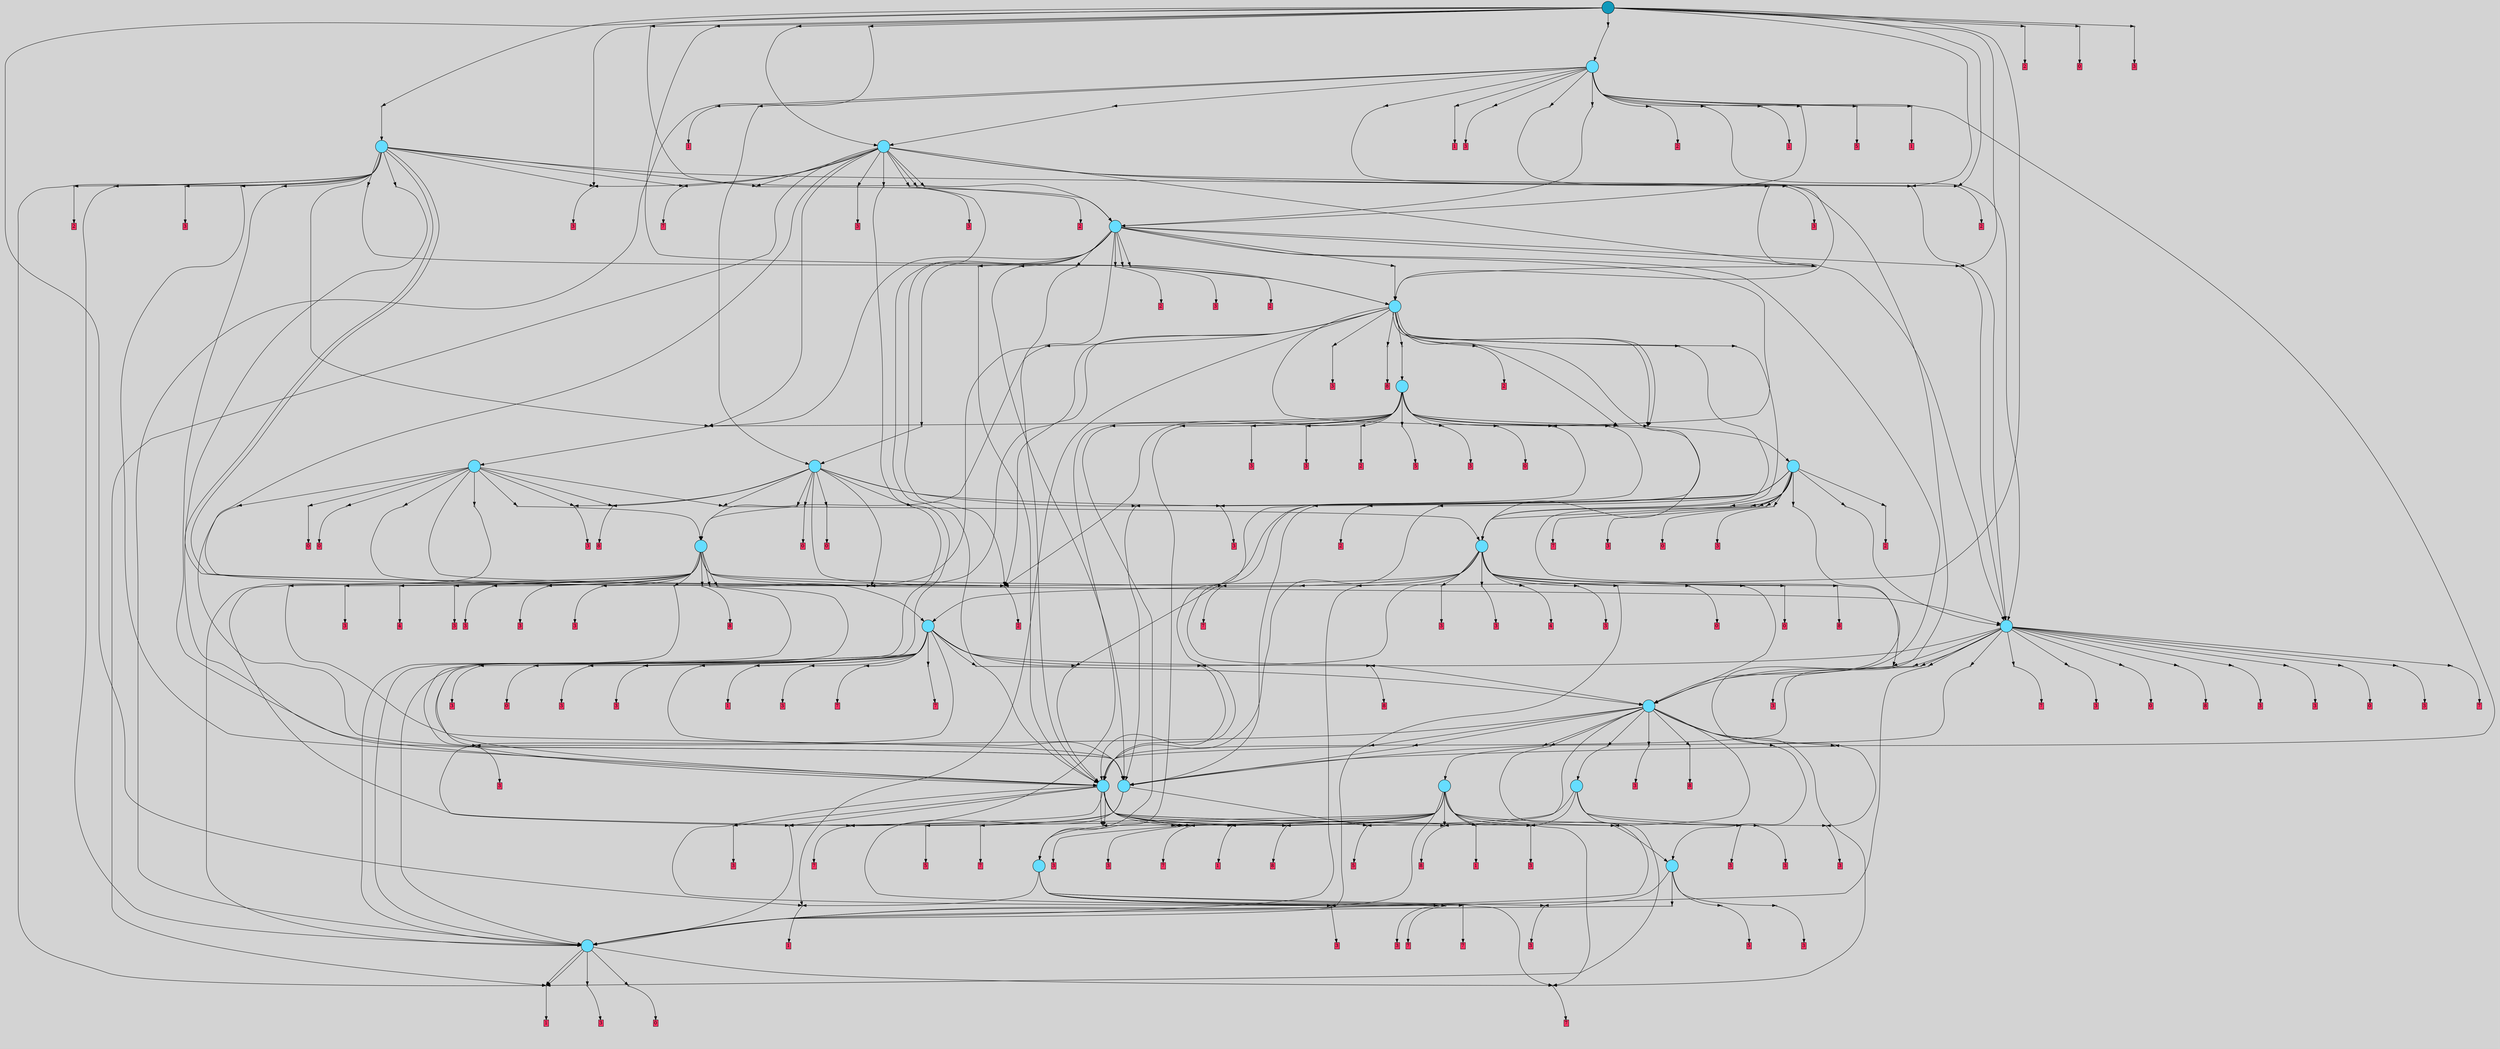// File exported with GEGELATI v1.3.1
// On the 2024-07-14 08:13:17
// With the MARL::MarlTPGGraphDotExporter
digraph{
	graph[pad = "0.212, 0.055" bgcolor = lightgray]
	node[shape=circle style = filled label = ""]
		T7203 [fillcolor="#66ddff"]
		T7205 [fillcolor="#66ddff"]
		T7220 [fillcolor="#66ddff"]
		T7226 [fillcolor="#66ddff"]
		T7236 [fillcolor="#66ddff"]
		T7303 [fillcolor="#66ddff"]
		T7307 [fillcolor="#66ddff"]
		T7361 [fillcolor="#66ddff"]
		T7454 [fillcolor="#66ddff"]
		T6321 [fillcolor="#66ddff"]
		T7548 [fillcolor="#66ddff"]
		T7557 [fillcolor="#66ddff"]
		T7592 [fillcolor="#66ddff"]
		T7596 [fillcolor="#66ddff"]
		T7606 [fillcolor="#66ddff"]
		T7663 [fillcolor="#66ddff"]
		T7672 [fillcolor="#66ddff"]
		T7740 [fillcolor="#66ddff"]
		T7829 [fillcolor="#66ddff"]
		T7832 [fillcolor="#66ddff"]
		T7879 [fillcolor="#66ddff"]
		T7949 [fillcolor="#1199bb"]
		P47971 [fillcolor="#cccccc" shape=point] //
		I47971 [shape=box style=invis label="6|0&0|3#4|7&#92;n5|2&2|3#1|5&#92;n6|6&4|2#0|0&#92;n4|6&1|0#3|2&#92;n1|6&3|4#4|0&#92;n5|1&3|0#3|0&#92;n7|1&0|1#2|0&#92;n6|5&1|1#2|0&#92;n7|0&0|7#0|1&#92;n3|0&2|5#3|3&#92;n"]
		P47971 -> I47971[style=invis]
		A34540 [fillcolor="#ff3366" shape=box margin=0.03 width=0 height=0 label="3"]
		T7203 -> P47971 -> A34540
		P47972 [fillcolor="#cccccc" shape=point] //
		I47972 [shape=box style=invis label="3|2&1|3#1|1&#92;n0|4&2|2#3|5&#92;n5|6&1|6#1|2&#92;n6|0&3|7#2|2&#92;n0|5&1|6#1|5&#92;n"]
		P47972 -> I47972[style=invis]
		A34541 [fillcolor="#ff3366" shape=box margin=0.03 width=0 height=0 label="7"]
		T7203 -> P47972 -> A34541
		P47973 [fillcolor="#cccccc" shape=point] //
		I47973 [shape=box style=invis label="7|1&3|0#4|5&#92;n7|0&2|7#0|1&#92;n3|2&1|1#3|7&#92;n1|3&1|1#0|5&#92;n"]
		P47973 -> I47973[style=invis]
		A34542 [fillcolor="#ff3366" shape=box margin=0.03 width=0 height=0 label="5"]
		T7203 -> P47973 -> A34542
		P47974 [fillcolor="#cccccc" shape=point] //
		I47974 [shape=box style=invis label="1|2&2|7#3|4&#92;n3|0&2|1#4|7&#92;n4|6&1|5#1|5&#92;n"]
		P47974 -> I47974[style=invis]
		A34543 [fillcolor="#ff3366" shape=box margin=0.03 width=0 height=0 label="5"]
		T7203 -> P47974 -> A34543
		P47975 [fillcolor="#cccccc" shape=point] //
		I47975 [shape=box style=invis label="1|0&2|5#3|7&#92;n3|1&1|4#3|3&#92;n3|5&4|6#0|5&#92;n3|5&4|5#4|0&#92;n"]
		P47975 -> I47975[style=invis]
		A34544 [fillcolor="#ff3366" shape=box margin=0.03 width=0 height=0 label="3"]
		T7205 -> P47975 -> A34544
		P47976 [fillcolor="#cccccc" shape=point] //
		I47976 [shape=box style=invis label="2|0&2|1#4|3&#92;n0|1&1|2#2|5&#92;n8|2&0|3#2|1&#92;n3|6&3|4#0|6&#92;n2|5&1|5#1|5&#92;n6|7&1|3#3|5&#92;n1|0&3|5#0|0&#92;n1|5&0|4#2|0&#92;n4|7&4|4#2|1&#92;n"]
		P47976 -> I47976[style=invis]
		A34545 [fillcolor="#ff3366" shape=box margin=0.03 width=0 height=0 label="7"]
		T7205 -> P47976 -> A34545
		P47977 [fillcolor="#cccccc" shape=point] //
		I47977 [shape=box style=invis label="1|6&4|6#3|5&#92;n"]
		P47977 -> I47977[style=invis]
		A34546 [fillcolor="#ff3366" shape=box margin=0.03 width=0 height=0 label="1"]
		T7205 -> P47977 -> A34546
		T7205 -> P47977
		P47978 [fillcolor="#cccccc" shape=point] //
		I47978 [shape=box style=invis label="4|3&0|5#2|5&#92;n8|6&1|1#3|6&#92;n5|3&4|0#0|3&#92;n6|3&1|1#0|6&#92;n"]
		P47978 -> I47978[style=invis]
		A34547 [fillcolor="#ff3366" shape=box margin=0.03 width=0 height=0 label="0"]
		T7205 -> P47978 -> A34547
		T7220 -> P47976
		P47979 [fillcolor="#cccccc" shape=point] //
		I47979 [shape=box style=invis label="3|6&2|6#3|7&#92;n2|4&2|2#1|2&#92;n2|4&1|6#0|1&#92;n5|5&3|3#1|3&#92;n5|4&3|4#3|4&#92;n6|7&1|3#2|4&#92;n7|2&1|6#4|1&#92;n2|0&1|3#3|2&#92;n6|4&3|2#2|3&#92;n"]
		P47979 -> I47979[style=invis]
		A34548 [fillcolor="#ff3366" shape=box margin=0.03 width=0 height=0 label="1"]
		T7220 -> P47979 -> A34548
		T7220 -> P47971
		P47980 [fillcolor="#cccccc" shape=point] //
		I47980 [shape=box style=invis label="1|6&0|1#4|3&#92;n3|5&4|1#2|0&#92;n8|3&3|7#2|3&#92;n"]
		P47980 -> I47980[style=invis]
		A34549 [fillcolor="#ff3366" shape=box margin=0.03 width=0 height=0 label="3"]
		T7220 -> P47980 -> A34549
		P47981 [fillcolor="#cccccc" shape=point] //
		I47981 [shape=box style=invis label="7|0&0|7#0|1&#92;n5|2&2|3#1|5&#92;n6|6&4|2#0|0&#92;n4|6&1|0#3|2&#92;n1|6&3|4#4|0&#92;n7|1&0|1#2|0&#92;n6|5&1|1#2|0&#92;n6|0&0|3#4|7&#92;n3|0&2|5#3|2&#92;n"]
		P47981 -> I47981[style=invis]
		A34550 [fillcolor="#ff3366" shape=box margin=0.03 width=0 height=0 label="3"]
		T7220 -> P47981 -> A34550
		P47982 [fillcolor="#cccccc" shape=point] //
		I47982 [shape=box style=invis label="3|5&4|3#1|0&#92;n6|5&3|3#4|6&#92;n3|6&1|5#3|7&#92;n3|2&0|4#0|3&#92;n6|5&2|4#1|0&#92;n1|0&0|3#2|1&#92;n4|2&1|6#4|3&#92;n0|4&4|6#4|2&#92;n6|6&0|4#2|2&#92;n"]
		P47982 -> I47982[style=invis]
		A34551 [fillcolor="#ff3366" shape=box margin=0.03 width=0 height=0 label="7"]
		T7220 -> P47982 -> A34551
		P47983 [fillcolor="#cccccc" shape=point] //
		I47983 [shape=box style=invis label="3|2&1|3#1|1&#92;n5|6&1|6#1|2&#92;n0|4&2|0#3|5&#92;n6|0&3|7#2|2&#92;n0|5&1|6#1|5&#92;n"]
		P47983 -> I47983[style=invis]
		A34552 [fillcolor="#ff3366" shape=box margin=0.03 width=0 height=0 label="7"]
		T7220 -> P47983 -> A34552
		P47984 [fillcolor="#cccccc" shape=point] //
		I47984 [shape=box style=invis label="4|2&2|3#0|5&#92;n1|3&0|2#2|4&#92;n0|5&3|4#0|3&#92;n7|4&0|3#1|4&#92;n0|3&4|0#2|1&#92;n3|1&1|1#4|1&#92;n"]
		P47984 -> I47984[style=invis]
		A34553 [fillcolor="#ff3366" shape=box margin=0.03 width=0 height=0 label="3"]
		T7226 -> P47984 -> A34553
		P47985 [fillcolor="#cccccc" shape=point] //
		I47985 [shape=box style=invis label="3|2&1|1#3|7&#92;n7|0&2|6#0|1&#92;n7|1&3|0#4|5&#92;n"]
		P47985 -> I47985[style=invis]
		A34554 [fillcolor="#ff3366" shape=box margin=0.03 width=0 height=0 label="5"]
		T7226 -> P47985 -> A34554
		T7226 -> P47980
		P47986 [fillcolor="#cccccc" shape=point] //
		I47986 [shape=box style=invis label="8|6&2|1#3|6&#92;n7|2&0|2#1|2&#92;n4|3&0|2#2|5&#92;n6|3&3|1#0|6&#92;n4|0&4|2#2|6&#92;n"]
		P47986 -> I47986[style=invis]
		T7226 -> P47986 -> T7205
		P47987 [fillcolor="#cccccc" shape=point] //
		I47987 [shape=box style=invis label="3|1&0|1#1|7&#92;n7|2&4|1#3|3&#92;n7|1&0|1#2|0&#92;n7|3&0|3#4|2&#92;n3|0&2|5#3|3&#92;n5|1&3|6#2|3&#92;n6|0&0|3#4|7&#92;n5|2&2|7#1|5&#92;n"]
		P47987 -> I47987[style=invis]
		A34555 [fillcolor="#ff3366" shape=box margin=0.03 width=0 height=0 label="3"]
		T7236 -> P47987 -> A34555
		T7236 -> P47974
		T7236 -> P47977
		P47988 [fillcolor="#cccccc" shape=point] //
		I47988 [shape=box style=invis label="6|0&0|3#4|7&#92;n5|2&2|3#1|5&#92;n6|6&4|2#0|0&#92;n3|0&2|2#3|3&#92;n1|6&3|4#4|0&#92;n5|1&3|0#3|0&#92;n7|1&0|1#2|0&#92;n6|5&1|1#2|0&#92;n7|0&0|7#0|1&#92;n4|6&1|0#3|2&#92;n"]
		P47988 -> I47988[style=invis]
		A34556 [fillcolor="#ff3366" shape=box margin=0.03 width=0 height=0 label="3"]
		T7236 -> P47988 -> A34556
		P47989 [fillcolor="#cccccc" shape=point] //
		I47989 [shape=box style=invis label="6|6&4|2#0|0&#92;n5|2&2|3#1|5&#92;n6|0&0|3#4|7&#92;n1|6&3|4#4|0&#92;n0|1&3|0#3|0&#92;n5|3&1|5#4|3&#92;n7|3&0|1#2|0&#92;n6|5&1|1#2|0&#92;n7|0&0|7#0|1&#92;n3|0&2|5#3|3&#92;n"]
		P47989 -> I47989[style=invis]
		A34557 [fillcolor="#ff3366" shape=box margin=0.03 width=0 height=0 label="3"]
		T7236 -> P47989 -> A34557
		P47990 [fillcolor="#cccccc" shape=point] //
		I47990 [shape=box style=invis label="4|5&4|6#2|0&#92;n3|4&0|5#3|3&#92;n1|6&4|6#4|7&#92;n3|0&0|6#3|5&#92;n4|3&0|2#2|3&#92;n"]
		P47990 -> I47990[style=invis]
		T7303 -> P47990 -> T7205
		P47991 [fillcolor="#cccccc" shape=point] //
		I47991 [shape=box style=invis label="1|3&2|7#2|3&#92;n1|0&0|3#1|2&#92;n"]
		P47991 -> I47991[style=invis]
		A34558 [fillcolor="#ff3366" shape=box margin=0.03 width=0 height=0 label="3"]
		T7303 -> P47991 -> A34558
		P47992 [fillcolor="#cccccc" shape=point] //
		I47992 [shape=box style=invis label="0|2&4|4#2|2&#92;n0|4&1|2#1|6&#92;n2|5&1|1#2|3&#92;n1|2&1|2#2|2&#92;n7|6&0|7#3|3&#92;n5|7&3|1#3|7&#92;n8|7&0|2#1|0&#92;n6|2&4|7#3|3&#92;n5|7&2|4#2|0&#92;n4|0&1|2#2|4&#92;n"]
		P47992 -> I47992[style=invis]
		A34559 [fillcolor="#ff3366" shape=box margin=0.03 width=0 height=0 label="3"]
		T7303 -> P47992 -> A34559
		P47993 [fillcolor="#cccccc" shape=point] //
		I47993 [shape=box style=invis label="3|0&4|2#2|6&#92;n6|3&3|1#0|6&#92;n8|6&2|0#3|6&#92;n7|2&0|2#1|2&#92;n7|1&0|6#2|4&#92;n"]
		P47993 -> I47993[style=invis]
		A34560 [fillcolor="#ff3366" shape=box margin=0.03 width=0 height=0 label="7"]
		T7303 -> P47993 -> A34560
		T7303 -> P47971
		P47994 [fillcolor="#cccccc" shape=point] //
		I47994 [shape=box style=invis label="3|6&2|6#3|7&#92;n5|5&4|3#1|3&#92;n7|2&1|6#4|1&#92;n2|1&2|2#1|2&#92;n2|0&1|3#3|2&#92;n6|7&1|3#2|4&#92;n2|4&1|3#0|1&#92;n5|4&3|4#3|4&#92;n"]
		P47994 -> I47994[style=invis]
		T7303 -> P47994 -> T7220
		P47995 [fillcolor="#cccccc" shape=point] //
		I47995 [shape=box style=invis label="7|7&4|3#1|1&#92;n7|6&0|1#4|3&#92;n0|0&1|3#0|3&#92;n3|5&1|1#2|4&#92;n"]
		P47995 -> I47995[style=invis]
		A34561 [fillcolor="#ff3366" shape=box margin=0.03 width=0 height=0 label="3"]
		T7303 -> P47995 -> A34561
		P47996 [fillcolor="#cccccc" shape=point] //
		I47996 [shape=box style=invis label="3|6&2|6#3|7&#92;n2|2&2|2#1|2&#92;n2|0&1|3#0|2&#92;n5|5&3|3#1|3&#92;n6|7&1|3#2|4&#92;n5|4&1|4#3|4&#92;n7|2&1|6#4|1&#92;n3|5&3|1#3|4&#92;n6|4&3|2#2|3&#92;n"]
		P47996 -> I47996[style=invis]
		T7303 -> P47996 -> T7226
		T7303 -> P47988
		P47997 [fillcolor="#cccccc" shape=point] //
		I47997 [shape=box style=invis label="0|4&4|2#3|5&#92;n3|1&3|1#2|0&#92;n2|1&1|0#2|5&#92;n0|1&0|1#2|1&#92;n8|2&2|1#0|5&#92;n1|4&0|7#4|7&#92;n6|5&0|7#3|2&#92;n8|0&2|4#4|5&#92;n"]
		P47997 -> I47997[style=invis]
		A34562 [fillcolor="#ff3366" shape=box margin=0.03 width=0 height=0 label="8"]
		T7303 -> P47997 -> A34562
		P47998 [fillcolor="#cccccc" shape=point] //
		I47998 [shape=box style=invis label="7|4&2|4#1|4&#92;n7|1&3|2#4|7&#92;n2|0&1|1#3|0&#92;n"]
		P47998 -> I47998[style=invis]
		A34563 [fillcolor="#ff3366" shape=box margin=0.03 width=0 height=0 label="7"]
		T7303 -> P47998 -> A34563
		P47999 [fillcolor="#cccccc" shape=point] //
		I47999 [shape=box style=invis label="3|6&2|6#3|7&#92;n2|4&2|2#1|2&#92;n5|5&3|3#1|3&#92;n7|2&1|6#4|1&#92;n6|7&1|3#2|4&#92;n5|4&3|4#3|4&#92;n2|0&1|3#0|2&#92;n6|4&3|2#2|3&#92;n"]
		P47999 -> I47999[style=invis]
		A34564 [fillcolor="#ff3366" shape=box margin=0.03 width=0 height=0 label="1"]
		T7303 -> P47999 -> A34564
		P48000 [fillcolor="#cccccc" shape=point] //
		I48000 [shape=box style=invis label="0|4&4|2#3|5&#92;n8|2&2|1#0|5&#92;n2|1&1|0#2|5&#92;n8|4&3|4#1|1&#92;n3|1&3|4#2|0&#92;n1|4&0|7#4|7&#92;n6|5&0|7#3|2&#92;n8|0&2|4#4|5&#92;n"]
		P48000 -> I48000[style=invis]
		A34565 [fillcolor="#ff3366" shape=box margin=0.03 width=0 height=0 label="8"]
		T7303 -> P48000 -> A34565
		T7303 -> P47994
		T7307 -> P47990
		T7307 -> P47992
		T7307 -> P47993
		T7307 -> P47971
		T7307 -> P47994
		T7307 -> P47995
		T7307 -> P47996
		T7307 -> P47988
		T7307 -> P47997
		T7307 -> P47998
		P48001 [fillcolor="#cccccc" shape=point] //
		I48001 [shape=box style=invis label="3|6&2|6#3|7&#92;n2|4&2|2#1|2&#92;n5|5&3|3#1|3&#92;n6|7&1|3#2|4&#92;n7|2&1|6#4|1&#92;n5|4&3|4#3|4&#92;n2|0&1|3#0|2&#92;n6|7&3|2#2|3&#92;n"]
		P48001 -> I48001[style=invis]
		A34566 [fillcolor="#ff3366" shape=box margin=0.03 width=0 height=0 label="1"]
		T7307 -> P48001 -> A34566
		T7307 -> P48000
		P48002 [fillcolor="#cccccc" shape=point] //
		I48002 [shape=box style=invis label="5|7&2|4#2|0&#92;n7|4&2|2#1|6&#92;n2|5&1|1#2|3&#92;n5|7&3|1#3|7&#92;n7|6&0|7#3|3&#92;n1|2&1|2#2|2&#92;n8|7&0|2#1|0&#92;n6|2&4|7#3|3&#92;n0|2&4|4#2|2&#92;n4|0&1|2#2|4&#92;n"]
		P48002 -> I48002[style=invis]
		A34567 [fillcolor="#ff3366" shape=box margin=0.03 width=0 height=0 label="3"]
		T7307 -> P48002 -> A34567
		T7307 -> P47999
		T7307 -> P47976
		P48003 [fillcolor="#cccccc" shape=point] //
		I48003 [shape=box style=invis label="1|3&4|7#1|1&#92;n0|0&2|3#2|7&#92;n3|3&3|1#1|4&#92;n"]
		P48003 -> I48003[style=invis]
		T7361 -> P48003 -> T7236
		P48004 [fillcolor="#cccccc" shape=point] //
		I48004 [shape=box style=invis label="6|0&0|3#4|7&#92;n5|2&2|3#4|5&#92;n5|2&0|1#3|5&#92;n2|1&1|0#3|0&#92;n3|5&0|5#1|2&#92;n4|6&4|1#4|4&#92;n6|5&1|1#2|0&#92;n8|2&0|3#4|5&#92;n3|0&2|5#0|3&#92;n"]
		P48004 -> I48004[style=invis]
		A34568 [fillcolor="#ff3366" shape=box margin=0.03 width=0 height=0 label="3"]
		T7361 -> P48004 -> A34568
		P48005 [fillcolor="#cccccc" shape=point] //
		I48005 [shape=box style=invis label="3|5&4|6#0|2&#92;n2|7&1|5#4|7&#92;n3|5&4|5#0|0&#92;n5|5&1|7#0|1&#92;n7|0&0|4#2|3&#92;n3|2&0|4#2|5&#92;n"]
		P48005 -> I48005[style=invis]
		T7361 -> P48005 -> T7203
		P48006 [fillcolor="#cccccc" shape=point] //
		I48006 [shape=box style=invis label="3|1&3|1#2|0&#92;n0|4&4|2#3|5&#92;n2|1&1|0#2|5&#92;n0|1&0|1#2|1&#92;n8|2&2|1#0|5&#92;n7|4&0|3#4|7&#92;n6|5&0|7#3|2&#92;n8|0&2|4#4|5&#92;n"]
		P48006 -> I48006[style=invis]
		A34569 [fillcolor="#ff3366" shape=box margin=0.03 width=0 height=0 label="8"]
		T7361 -> P48006 -> A34569
		P48007 [fillcolor="#cccccc" shape=point] //
		I48007 [shape=box style=invis label="2|3&0|5#3|5&#92;n7|0&3|2#1|3&#92;n2|6&2|4#3|6&#92;n"]
		P48007 -> I48007[style=invis]
		T7361 -> P48007 -> T7303
		P48008 [fillcolor="#cccccc" shape=point] //
		I48008 [shape=box style=invis label="2|0&1|1#4|7&#92;n3|7&0|1#4|6&#92;n7|2&4|0#1|5&#92;n4|3&0|3#2|0&#92;n5|1&2|4#3|3&#92;n"]
		P48008 -> I48008[style=invis]
		T7361 -> P48008 -> T7307
		P48009 [fillcolor="#cccccc" shape=point] //
		I48009 [shape=box style=invis label="0|1&3|3#0|0&#92;n6|1&3|1#0|6&#92;n6|3&2|2#2|5&#92;n4|0&4|2#2|6&#92;n3|0&2|7#4|7&#92;n7|1&4|5#3|1&#92;n3|6&1|3#4|4&#92;n"]
		P48009 -> I48009[style=invis]
		T7361 -> P48009 -> T7205
		P48010 [fillcolor="#cccccc" shape=point] //
		I48010 [shape=box style=invis label="3|6&2|6#3|7&#92;n2|2&2|2#1|2&#92;n5|4&1|4#3|4&#92;n5|5&3|3#1|3&#92;n6|6&1|3#2|4&#92;n2|0&1|3#0|2&#92;n7|2&1|6#4|1&#92;n3|5&3|1#3|4&#92;n6|4&3|2#2|3&#92;n"]
		P48010 -> I48010[style=invis]
		T7361 -> P48010 -> T7226
		P48011 [fillcolor="#cccccc" shape=point] //
		I48011 [shape=box style=invis label="6|0&0|3#4|7&#92;n5|2&2|3#1|5&#92;n6|6&4|2#0|0&#92;n4|6&1|0#3|2&#92;n6|7&4|3#0|0&#92;n7|1&0|1#2|2&#92;n6|5&0|1#2|0&#92;n1|6&3|4#4|0&#92;n5|1&3|0#3|0&#92;n3|0&2|5#3|3&#92;n"]
		P48011 -> I48011[style=invis]
		A34570 [fillcolor="#ff3366" shape=box margin=0.03 width=0 height=0 label="3"]
		T7361 -> P48011 -> A34570
		T7361 -> P47996
		T7361 -> P47997
		P48012 [fillcolor="#cccccc" shape=point] //
		I48012 [shape=box style=invis label="3|5&4|5#0|0&#92;n2|7&1|5#4|7&#92;n5|5&1|7#0|1&#92;n7|0&0|4#2|3&#92;n3|7&0|4#2|5&#92;n"]
		P48012 -> I48012[style=invis]
		T7361 -> P48012 -> T7203
		T7361 -> P47976
		P48013 [fillcolor="#cccccc" shape=point] //
		I48013 [shape=box style=invis label="2|5&1|5#1|5&#92;n1|5&0|4#2|0&#92;n8|6&0|3#1|6&#92;n6|6&1|4#3|6&#92;n2|0&2|1#4|3&#92;n7|5&1|4#1|4&#92;n1|0&3|5#0|0&#92;n0|1&1|2#2|5&#92;n3|6&3|4#0|6&#92;n"]
		P48013 -> I48013[style=invis]
		A34571 [fillcolor="#ff3366" shape=box margin=0.03 width=0 height=0 label="7"]
		T7454 -> P48013 -> A34571
		P48014 [fillcolor="#cccccc" shape=point] //
		I48014 [shape=box style=invis label="3|1&3|1#2|0&#92;n0|4&4|2#3|5&#92;n2|1&1|0#2|5&#92;n4|6&0|3#1|3&#92;n8|2&2|1#0|5&#92;n0|1&0|1#2|1&#92;n7|4&0|3#4|7&#92;n6|5&0|7#3|2&#92;n8|0&2|4#4|5&#92;n"]
		P48014 -> I48014[style=invis]
		A34572 [fillcolor="#ff3366" shape=box margin=0.03 width=0 height=0 label="8"]
		T7454 -> P48014 -> A34572
		P48015 [fillcolor="#cccccc" shape=point] //
		I48015 [shape=box style=invis label="1|6&3|4#4|0&#92;n7|4&0|3#2|0&#92;n3|6&2|5#3|0&#92;n7|5&3|7#4|4&#92;n4|6&1|0#3|2&#92;n7|0&0|7#0|1&#92;n5|1&3|0#3|0&#92;n"]
		P48015 -> I48015[style=invis]
		A34573 [fillcolor="#ff3366" shape=box margin=0.03 width=0 height=0 label="3"]
		T7454 -> P48015 -> A34573
		P48016 [fillcolor="#cccccc" shape=point] //
		I48016 [shape=box style=invis label="1|0&1|1#2|5&#92;n"]
		P48016 -> I48016[style=invis]
		T7454 -> P48016 -> T7303
		P48017 [fillcolor="#cccccc" shape=point] //
		I48017 [shape=box style=invis label="3|5&3|1#0|0&#92;n1|5&3|5#0|5&#92;n1|0&4|5#4|2&#92;n8|6&1|1#4|6&#92;n4|3&0|5#2|5&#92;n6|3&1|1#0|4&#92;n"]
		P48017 -> I48017[style=invis]
		A34574 [fillcolor="#ff3366" shape=box margin=0.03 width=0 height=0 label="0"]
		T7454 -> P48017 -> A34574
		P48018 [fillcolor="#cccccc" shape=point] //
		I48018 [shape=box style=invis label="1|2&1|6#4|3&#92;n8|1&0|7#4|7&#92;n3|1&3|1#2|0&#92;n7|2&2|5#4|7&#92;n0|1&0|1#2|1&#92;n2|1&0|4#2|5&#92;n6|6&0|7#3|2&#92;n8|0&2|5#4|6&#92;n8|0&1|3#2|1&#92;n"]
		P48018 -> I48018[style=invis]
		T7454 -> P48018 -> T7361
		P48019 [fillcolor="#cccccc" shape=point] //
		I48019 [shape=box style=invis label="3|0&2|5#3|3&#92;n7|0&0|7#3|1&#92;n1|6&3|4#3|0&#92;n3|4&2|5#3|1&#92;n4|7&3|0#3|2&#92;n5|2&2|3#1|4&#92;n7|1&0|1#2|0&#92;n4|4&0|3#1|2&#92;n8|1&0|2#2|0&#92;n6|3&1|1#3|0&#92;n"]
		P48019 -> I48019[style=invis]
		A34575 [fillcolor="#ff3366" shape=box margin=0.03 width=0 height=0 label="3"]
		T7454 -> P48019 -> A34575
		T7454 -> P47990
		P48020 [fillcolor="#cccccc" shape=point] //
		I48020 [shape=box style=invis label="6|0&0|3#4|7&#92;n3|2&2|3#4|5&#92;n5|2&0|1#3|5&#92;n2|1&1|0#3|0&#92;n6|5&1|1#2|0&#92;n4|6&4|1#4|4&#92;n3|5&0|5#1|2&#92;n3|0&2|5#0|3&#92;n"]
		P48020 -> I48020[style=invis]
		A34576 [fillcolor="#ff3366" shape=box margin=0.03 width=0 height=0 label="3"]
		T7454 -> P48020 -> A34576
		P48021 [fillcolor="#cccccc" shape=point] //
		I48021 [shape=box style=invis label="2|4&2|2#1|2&#92;n1|6&3|3#2|4&#92;n2|6&4|0#2|7&#92;n2|4&3|1#4|3&#92;n5|4&3|2#1|3&#92;n5|1&2|3#1|3&#92;n2|2&0|2#4|0&#92;n3|2&3|1#2|0&#92;n2|0&1|3#1|5&#92;n"]
		P48021 -> I48021[style=invis]
		A34577 [fillcolor="#ff3366" shape=box margin=0.03 width=0 height=0 label="1"]
		T7454 -> P48021 -> A34577
		T7454 -> P48011
		P48022 [fillcolor="#cccccc" shape=point] //
		I48022 [shape=box style=invis label="4|6&4|6#2|3&#92;n4|6&1|0#3|2&#92;n8|2&3|2#4|3&#92;n6|0&4|3#4|3&#92;n7|1&0|3#2|0&#92;n1|5&3|4#4|0&#92;n5|1&3|0#3|0&#92;n5|2&2|3#1|5&#92;n3|0&2|5#3|3&#92;n7|0&0|7#0|1&#92;n"]
		P48022 -> I48022[style=invis]
		A34578 [fillcolor="#ff3366" shape=box margin=0.03 width=0 height=0 label="3"]
		T7454 -> P48022 -> A34578
		P48023 [fillcolor="#cccccc" shape=point] //
		I48023 [shape=box style=invis label="7|2&4|0#4|7&#92;n0|0&0|3#2|3&#92;n"]
		P48023 -> I48023[style=invis]
		T7454 -> P48023 -> T7303
		P48024 [fillcolor="#cccccc" shape=point] //
		I48024 [shape=box style=invis label="3|6&3|4#0|6&#92;n0|1&1|2#2|5&#92;n6|7&1|3#3|5&#92;n3|6&0|3#2|1&#92;n4|4&2|6#2|5&#92;n1|5&0|4#2|0&#92;n7|4&1|4#1|4&#92;n0|5&1|5#1|5&#92;n1|0&3|5#0|0&#92;n2|0&2|1#4|3&#92;n"]
		P48024 -> I48024[style=invis]
		A34579 [fillcolor="#ff3366" shape=box margin=0.03 width=0 height=0 label="7"]
		T7454 -> P48024 -> A34579
		P48025 [fillcolor="#cccccc" shape=point] //
		I48025 [shape=box style=invis label="8|3&1|2#1|3&#92;n2|7&1|5#4|7&#92;n5|5&1|7#0|1&#92;n3|5&4|5#0|0&#92;n7|0&0|4#2|3&#92;n4|0&3|2#3|5&#92;n1|2&1|2#3|1&#92;n"]
		P48025 -> I48025[style=invis]
		T7454 -> P48025 -> T7203
		P48026 [fillcolor="#cccccc" shape=point] //
		I48026 [shape=box style=invis label="6|7&1|3#3|5&#92;n7|4&1|4#1|4&#92;n8|6&0|3#2|1&#92;n3|3&3|4#0|6&#92;n2|5&1|5#1|5&#92;n2|0&2|1#4|3&#92;n1|0&3|4#0|0&#92;n0|1&1|2#2|5&#92;n5|2&4|4#2|1&#92;n"]
		P48026 -> I48026[style=invis]
		A34580 [fillcolor="#ff3366" shape=box margin=0.03 width=0 height=0 label="7"]
		T6321 -> P48026 -> A34580
		T6321 -> P48014
		P48027 [fillcolor="#cccccc" shape=point] //
		I48027 [shape=box style=invis label="4|6&1|0#3|2&#92;n7|0&0|3#2|0&#92;n0|4&0|6#1|7&#92;n7|0&2|5#3|3&#92;n1|6&1|4#4|0&#92;n6|0&0|3#4|7&#92;n3|1&4|1#4|2&#92;n0|0&3|0#3|0&#92;n0|4&1|7#0|4&#92;n7|0&0|4#0|1&#92;n"]
		P48027 -> I48027[style=invis]
		A34581 [fillcolor="#ff3366" shape=box margin=0.03 width=0 height=0 label="3"]
		T6321 -> P48027 -> A34581
		P48028 [fillcolor="#cccccc" shape=point] //
		I48028 [shape=box style=invis label="3|5&3|1#0|0&#92;n2|0&2|3#3|1&#92;n8|3&0|5#2|5&#92;n8|6&1|1#4|6&#92;n"]
		P48028 -> I48028[style=invis]
		A34582 [fillcolor="#ff3366" shape=box margin=0.03 width=0 height=0 label="0"]
		T6321 -> P48028 -> A34582
		P48029 [fillcolor="#cccccc" shape=point] //
		I48029 [shape=box style=invis label="0|7&4|3#0|3&#92;n3|0&4|3#4|7&#92;n0|6&1|3#4|3&#92;n6|3&4|1#3|2&#92;n5|5&3|4#3|5&#92;n6|1&3|2#2|4&#92;n"]
		P48029 -> I48029[style=invis]
		T6321 -> P48029 -> T7205
		P48030 [fillcolor="#cccccc" shape=point] //
		I48030 [shape=box style=invis label="1|2&1|6#4|3&#92;n8|0&2|5#4|6&#92;n3|1&3|1#2|0&#92;n7|2&2|5#4|7&#92;n0|1&0|1#2|1&#92;n2|1&0|4#2|5&#92;n6|6&0|7#3|2&#92;n8|1&0|5#4|7&#92;n8|0&1|3#2|1&#92;n"]
		P48030 -> I48030[style=invis]
		T6321 -> P48030 -> T7361
		P48031 [fillcolor="#cccccc" shape=point] //
		I48031 [shape=box style=invis label="6|0&0|3#4|7&#92;n5|1&3|0#3|7&#92;n7|5&0|3#2|0&#92;n2|5&3|2#0|6&#92;n1|6&3|4#4|0&#92;n7|0&0|7#0|1&#92;n4|6&1|0#3|2&#92;n6|5&1|1#2|0&#92;n5|2&2|3#1|5&#92;n"]
		P48031 -> I48031[style=invis]
		A34583 [fillcolor="#ff3366" shape=box margin=0.03 width=0 height=0 label="8"]
		T6321 -> P48031 -> A34583
		P48032 [fillcolor="#cccccc" shape=point] //
		I48032 [shape=box style=invis label="3|0&2|5#3|3&#92;n5|2&2|3#1|5&#92;n6|6&4|2#0|0&#92;n4|6&1|0#3|2&#92;n6|7&4|3#0|0&#92;n7|4&0|1#3|0&#92;n6|5&4|1#2|0&#92;n1|6&3|4#4|0&#92;n5|1&3|0#3|0&#92;n6|0&0|3#4|7&#92;n"]
		P48032 -> I48032[style=invis]
		A34584 [fillcolor="#ff3366" shape=box margin=0.03 width=0 height=0 label="3"]
		T6321 -> P48032 -> A34584
		P48033 [fillcolor="#cccccc" shape=point] //
		I48033 [shape=box style=invis label="3|0&2|5#3|3&#92;n7|0&0|7#3|1&#92;n1|6&3|4#3|0&#92;n3|4&2|5#3|1&#92;n4|7&3|0#3|2&#92;n8|1&3|2#2|0&#92;n7|1&0|1#2|0&#92;n5|2&2|3#1|4&#92;n6|3&1|1#3|0&#92;n"]
		P48033 -> I48033[style=invis]
		A34585 [fillcolor="#ff3366" shape=box margin=0.03 width=0 height=0 label="3"]
		T6321 -> P48033 -> A34585
		P48034 [fillcolor="#cccccc" shape=point] //
		I48034 [shape=box style=invis label="3|5&4|5#0|0&#92;n3|2&0|4#2|7&#92;n7|0&2|4#2|3&#92;n3|5&4|6#0|2&#92;n"]
		P48034 -> I48034[style=invis]
		T6321 -> P48034 -> T7203
		P48035 [fillcolor="#cccccc" shape=point] //
		I48035 [shape=box style=invis label="4|6&4|1#4|4&#92;n5|2&2|3#4|5&#92;n3|5&0|5#1|2&#92;n2|1&1|0#3|0&#92;n8|2&0|3#4|5&#92;n6|0&0|3#1|7&#92;n6|5&1|1#2|0&#92;n5|4&0|1#2|5&#92;n3|0&2|5#0|3&#92;n"]
		P48035 -> I48035[style=invis]
		A34586 [fillcolor="#ff3366" shape=box margin=0.03 width=0 height=0 label="3"]
		T6321 -> P48035 -> A34586
		P48036 [fillcolor="#cccccc" shape=point] //
		I48036 [shape=box style=invis label="6|3&1|1#0|4&#92;n1|0&3|2#4|2&#92;n3|2&4|4#1|4&#92;n8|6&1|1#4|6&#92;n3|5&3|1#0|0&#92;n4|3&0|5#2|5&#92;n"]
		P48036 -> I48036[style=invis]
		A34587 [fillcolor="#ff3366" shape=box margin=0.03 width=0 height=0 label="0"]
		T6321 -> P48036 -> A34587
		P48037 [fillcolor="#cccccc" shape=point] //
		I48037 [shape=box style=invis label="3|0&2|5#3|3&#92;n7|0&0|7#3|1&#92;n1|6&3|4#4|0&#92;n3|4&2|5#3|1&#92;n6|3&1|1#3|0&#92;n6|7&0|3#4|7&#92;n8|1&3|2#2|0&#92;n7|1&0|1#2|0&#92;n5|2&2|3#1|4&#92;n4|7&3|0#3|2&#92;n"]
		P48037 -> I48037[style=invis]
		A34588 [fillcolor="#ff3366" shape=box margin=0.03 width=0 height=0 label="3"]
		T6321 -> P48037 -> A34588
		P48038 [fillcolor="#cccccc" shape=point] //
		I48038 [shape=box style=invis label="0|1&0|1#2|1&#92;n6|6&0|7#3|2&#92;n8|0&1|3#0|1&#92;n2|1&0|4#2|5&#92;n8|2&0|7#4|7&#92;n3|0&2|0#2|4&#92;n1|2&1|6#4|3&#92;n"]
		P48038 -> I48038[style=invis]
		T6321 -> P48038 -> T7361
		P48039 [fillcolor="#cccccc" shape=point] //
		I48039 [shape=box style=invis label="3|6&3|4#0|6&#92;n0|1&1|2#2|5&#92;n0|5&1|5#1|5&#92;n3|1&0|3#2|1&#92;n4|4&2|6#2|5&#92;n1|5&0|4#2|0&#92;n7|4&1|4#1|4&#92;n6|7&1|3#3|5&#92;n2|0&2|1#4|3&#92;n"]
		P48039 -> I48039[style=invis]
		A34589 [fillcolor="#ff3366" shape=box margin=0.03 width=0 height=0 label="7"]
		T6321 -> P48039 -> A34589
		P48040 [fillcolor="#cccccc" shape=point] //
		I48040 [shape=box style=invis label="6|0&0|3#4|7&#92;n3|1&4|1#4|2&#92;n4|6&1|0#3|2&#92;n0|4&0|6#1|7&#92;n3|0&2|5#3|3&#92;n1|6&1|4#4|0&#92;n7|1&0|3#2|4&#92;n8|0&4|7#3|6&#92;n7|0&0|7#0|1&#92;n5|0&3|0#3|0&#92;n"]
		P48040 -> I48040[style=invis]
		A34590 [fillcolor="#ff3366" shape=box margin=0.03 width=0 height=0 label="3"]
		T7548 -> P48040 -> A34590
		P48041 [fillcolor="#cccccc" shape=point] //
		I48041 [shape=box style=invis label="3|1&3|1#2|0&#92;n8|0&2|5#4|6&#92;n1|2&1|6#4|3&#92;n7|2&2|5#0|7&#92;n3|4&1|5#0|7&#92;n0|1&0|1#2|1&#92;n2|1&0|4#2|5&#92;n6|6&0|7#3|2&#92;n8|1&0|5#4|7&#92;n8|0&1|3#2|1&#92;n"]
		P48041 -> I48041[style=invis]
		T7548 -> P48041 -> T7361
		P48042 [fillcolor="#cccccc" shape=point] //
		I48042 [shape=box style=invis label="6|7&4|3#0|0&#92;n7|0&0|2#3|0&#92;n3|1&0|1#2|4&#92;n6|6&4|5#2|0&#92;n1|7&2|6#1|5&#92;n6|5&3|1#2|0&#92;n5|1&3|0#3|0&#92;n6|3&0|3#4|7&#92;n"]
		P48042 -> I48042[style=invis]
		A34591 [fillcolor="#ff3366" shape=box margin=0.03 width=0 height=0 label="4"]
		T7548 -> P48042 -> A34591
		P48043 [fillcolor="#cccccc" shape=point] //
		I48043 [shape=box style=invis label="1|6&4|0#4|7&#92;n2|2&3|7#1|2&#92;n3|4&0|5#3|0&#92;n3|0&0|6#3|5&#92;n1|3&0|0#3|2&#92;n4|5&4|6#2|1&#92;n4|3&0|2#2|3&#92;n"]
		P48043 -> I48043[style=invis]
		T7548 -> P48043 -> T7205
		P48044 [fillcolor="#cccccc" shape=point] //
		I48044 [shape=box style=invis label="6|0&0|3#4|7&#92;n8|2&1|5#4|4&#92;n5|2&2|3#1|5&#92;n7|1&0|1#2|0&#92;n3|7&2|5#3|3&#92;n6|5&1|1#2|0&#92;n4|6&1|4#3|2&#92;n5|1&3|0#1|0&#92;n7|0&0|7#0|1&#92;n1|6&3|4#4|0&#92;n"]
		P48044 -> I48044[style=invis]
		A34592 [fillcolor="#ff3366" shape=box margin=0.03 width=0 height=0 label="3"]
		T7548 -> P48044 -> A34592
		P48045 [fillcolor="#cccccc" shape=point] //
		I48045 [shape=box style=invis label="3|2&4|4#1|6&#92;n1|0&3|2#4|2&#92;n6|3&1|1#0|4&#92;n8|6&1|1#4|6&#92;n3|5&3|1#0|0&#92;n1|1&2|3#3|6&#92;n4|3&0|5#2|5&#92;n"]
		P48045 -> I48045[style=invis]
		A34593 [fillcolor="#ff3366" shape=box margin=0.03 width=0 height=0 label="0"]
		T7548 -> P48045 -> A34593
		P48046 [fillcolor="#cccccc" shape=point] //
		I48046 [shape=box style=invis label="2|4&3|7#3|1&#92;n1|6&2|5#1|6&#92;n3|7&1|6#2|7&#92;n0|3&3|1#2|1&#92;n8|5&4|6#2|5&#92;n3|0&3|4#4|5&#92;n0|1&4|1#3|3&#92;n1|5&3|1#3|0&#92;n"]
		P48046 -> I48046[style=invis]
		T7548 -> P48046 -> T7205
		P48047 [fillcolor="#cccccc" shape=point] //
		I48047 [shape=box style=invis label="2|0&3|0#2|3&#92;n3|6&4|1#0|0&#92;n0|7&1|5#1|6&#92;n"]
		P48047 -> I48047[style=invis]
		A34594 [fillcolor="#ff3366" shape=box margin=0.03 width=0 height=0 label="0"]
		T7548 -> P48047 -> A34594
		P48048 [fillcolor="#cccccc" shape=point] //
		I48048 [shape=box style=invis label="3|5&3|1#3|0&#92;n8|2&1|1#4|6&#92;n1|0&4|2#4|0&#92;n6|3&0|5#2|5&#92;n"]
		P48048 -> I48048[style=invis]
		T7548 -> P48048 -> T7454
		T7548 -> P48016
		P48049 [fillcolor="#cccccc" shape=point] //
		I48049 [shape=box style=invis label="3|1&3|1#2|0&#92;n0|4&4|2#3|5&#92;n6|1&1|0#2|5&#92;n6|5&0|7#3|2&#92;n8|2&2|1#0|5&#92;n0|1&0|1#2|1&#92;n7|4&0|3#4|7&#92;n4|6&0|3#1|3&#92;n8|0&2|4#4|5&#92;n"]
		P48049 -> I48049[style=invis]
		A34595 [fillcolor="#ff3366" shape=box margin=0.03 width=0 height=0 label="2"]
		T7548 -> P48049 -> A34595
		P48050 [fillcolor="#cccccc" shape=point] //
		I48050 [shape=box style=invis label="3|1&3|1#2|0&#92;n8|0&2|4#4|5&#92;n2|1&1|0#2|6&#92;n0|4&1|2#3|5&#92;n8|3&0|3#1|3&#92;n6|5&0|7#3|2&#92;n0|1&0|1#2|1&#92;n7|4&0|3#4|7&#92;n5|0&4|4#4|5&#92;n"]
		P48050 -> I48050[style=invis]
		A34596 [fillcolor="#ff3366" shape=box margin=0.03 width=0 height=0 label="8"]
		T7548 -> P48050 -> A34596
		P48051 [fillcolor="#cccccc" shape=point] //
		I48051 [shape=box style=invis label="5|2&2|3#4|5&#92;n6|2&0|3#1|7&#92;n2|1&1|0#3|0&#92;n8|2&0|3#4|5&#92;n4|6&4|1#4|4&#92;n6|5&1|1#2|0&#92;n3|5&0|5#1|2&#92;n3|0&2|5#0|3&#92;n"]
		P48051 -> I48051[style=invis]
		A34597 [fillcolor="#ff3366" shape=box margin=0.03 width=0 height=0 label="3"]
		T7548 -> P48051 -> A34597
		P48052 [fillcolor="#cccccc" shape=point] //
		I48052 [shape=box style=invis label="4|6&1|1#3|2&#92;n0|4&4|4#0|1&#92;n6|4&0|1#3|0&#92;n6|7&4|3#0|0&#92;n1|6&3|4#4|2&#92;n0|0&4|5#2|7&#92;n6|6&4|2#4|0&#92;n"]
		P48052 -> I48052[style=invis]
		A34598 [fillcolor="#ff3366" shape=box margin=0.03 width=0 height=0 label="3"]
		T7557 -> P48052 -> A34598
		P48053 [fillcolor="#cccccc" shape=point] //
		I48053 [shape=box style=invis label="3|0&2|5#3|3&#92;n7|0&0|7#3|1&#92;n3|4&2|5#3|1&#92;n1|6&3|4#3|0&#92;n4|7&3|0#3|2&#92;n8|1&3|2#0|0&#92;n7|1&0|1#2|0&#92;n5|2&2|3#1|4&#92;n6|3&1|1#3|0&#92;n"]
		P48053 -> I48053[style=invis]
		A34599 [fillcolor="#ff3366" shape=box margin=0.03 width=0 height=0 label="3"]
		T7557 -> P48053 -> A34599
		P48054 [fillcolor="#cccccc" shape=point] //
		I48054 [shape=box style=invis label="6|3&1|1#0|4&#92;n1|0&3|2#4|2&#92;n3|2&0|1#0|6&#92;n3|5&3|1#0|0&#92;n3|2&4|4#1|4&#92;n5|4&0|5#2|5&#92;n"]
		P48054 -> I48054[style=invis]
		T7557 -> P48054 -> T6321
		P48055 [fillcolor="#cccccc" shape=point] //
		I48055 [shape=box style=invis label="3|1&3|0#2|0&#92;n0|4&0|2#3|5&#92;n2|1&1|0#2|6&#92;n8|0&2|4#4|5&#92;n5|0&4|4#4|5&#92;n8|0&0|3#1|3&#92;n7|4&0|3#4|7&#92;n6|5&0|7#3|2&#92;n8|5&4|6#0|2&#92;n"]
		P48055 -> I48055[style=invis]
		A34600 [fillcolor="#ff3366" shape=box margin=0.03 width=0 height=0 label="8"]
		T7557 -> P48055 -> A34600
		T7557 -> P48049
		P48056 [fillcolor="#cccccc" shape=point] //
		I48056 [shape=box style=invis label="3|0&2|5#3|3&#92;n7|0&3|7#3|1&#92;n1|6&3|4#4|0&#92;n3|4&2|5#3|1&#92;n6|3&1|1#3|0&#92;n7|1&3|1#2|0&#92;n5|2&2|3#1|4&#92;n8|1&3|2#2|0&#92;n4|7&3|0#3|2&#92;n"]
		P48056 -> I48056[style=invis]
		A34601 [fillcolor="#ff3366" shape=box margin=0.03 width=0 height=0 label="3"]
		T7557 -> P48056 -> A34601
		P48057 [fillcolor="#cccccc" shape=point] //
		I48057 [shape=box style=invis label="0|0&0|3#1|2&#92;n1|0&1|1#2|4&#92;n"]
		P48057 -> I48057[style=invis]
		T7557 -> P48057 -> T7303
		P48058 [fillcolor="#cccccc" shape=point] //
		I48058 [shape=box style=invis label="1|0&1|1#2|5&#92;n1|3&3|3#1|7&#92;n"]
		P48058 -> I48058[style=invis]
		T7557 -> P48058 -> T7303
		P48059 [fillcolor="#cccccc" shape=point] //
		I48059 [shape=box style=invis label="1|7&2|6#1|5&#92;n6|0&0|3#4|7&#92;n6|5&4|1#2|0&#92;n4|6&4|2#0|0&#92;n1|0&2|5#3|3&#92;n7|4&0|1#3|0&#92;n6|7&4|3#0|0&#92;n5|2&2|3#1|5&#92;n5|1&3|0#3|0&#92;n4|1&1|0#3|7&#92;n"]
		P48059 -> I48059[style=invis]
		A34602 [fillcolor="#ff3366" shape=box margin=0.03 width=0 height=0 label="4"]
		T7557 -> P48059 -> A34602
		P48060 [fillcolor="#cccccc" shape=point] //
		I48060 [shape=box style=invis label="3|1&0|5#3|3&#92;n3|0&0|6#3|5&#92;n1|6&4|6#4|7&#92;n4|3&0|2#2|3&#92;n"]
		P48060 -> I48060[style=invis]
		T7557 -> P48060 -> T7205
		P48061 [fillcolor="#cccccc" shape=point] //
		I48061 [shape=box style=invis label="5|2&2|3#1|5&#92;n6|6&4|2#0|0&#92;n4|6&1|0#3|2&#92;n6|7&4|3#0|0&#92;n5|1&3|0#3|0&#92;n6|5&4|1#2|5&#92;n1|6&3|4#4|0&#92;n7|4&0|1#3|0&#92;n6|0&0|3#4|7&#92;n0|4&4|4#0|1&#92;n"]
		P48061 -> I48061[style=invis]
		A34603 [fillcolor="#ff3366" shape=box margin=0.03 width=0 height=0 label="3"]
		T7557 -> P48061 -> A34603
		T7557 -> P47993
		P48062 [fillcolor="#cccccc" shape=point] //
		I48062 [shape=box style=invis label="6|0&0|3#1|7&#92;n5|2&2|3#4|5&#92;n5|2&0|1#3|5&#92;n2|1&1|0#3|0&#92;n8|2&0|3#4|5&#92;n3|5&0|5#1|2&#92;n6|5&3|1#2|0&#92;n4|6&4|1#4|4&#92;n3|0&2|5#0|3&#92;n"]
		P48062 -> I48062[style=invis]
		A34604 [fillcolor="#ff3366" shape=box margin=0.03 width=0 height=0 label="3"]
		T7557 -> P48062 -> A34604
		P48063 [fillcolor="#cccccc" shape=point] //
		I48063 [shape=box style=invis label="2|5&0|6#1|3&#92;n1|6&3|4#3|0&#92;n3|2&2|0#1|4&#92;n4|5&3|0#3|2&#92;n7|0&0|7#3|1&#92;n3|7&2|0#2|0&#92;n6|1&0|1#2|0&#92;n5|2&2|3#1|4&#92;n7|7&2|0#3|7&#92;n"]
		P48063 -> I48063[style=invis]
		T7557 -> P48063 -> T7203
		P48064 [fillcolor="#cccccc" shape=point] //
		I48064 [shape=box style=invis label="3|2&1|3#1|1&#92;n0|0&2|2#3|5&#92;n6|7&0|6#0|4&#92;n5|6&1|6#1|2&#92;n0|5&1|6#1|5&#92;n6|0&3|7#2|2&#92;n"]
		P48064 -> I48064[style=invis]
		A34605 [fillcolor="#ff3366" shape=box margin=0.03 width=0 height=0 label="7"]
		T7557 -> P48064 -> A34605
		P48065 [fillcolor="#cccccc" shape=point] //
		I48065 [shape=box style=invis label="2|5&0|6#1|3&#92;n3|2&2|5#3|1&#92;n1|6&3|4#3|0&#92;n4|5&3|0#3|2&#92;n7|0&0|7#3|1&#92;n7|1&0|1#2|0&#92;n3|7&2|0#2|0&#92;n5|2&2|3#1|4&#92;n7|7&2|0#3|7&#92;n"]
		P48065 -> I48065[style=invis]
		T7592 -> P48065 -> T7203
		P48066 [fillcolor="#cccccc" shape=point] //
		I48066 [shape=box style=invis label="6|3&1|1#0|4&#92;n1|0&3|2#2|2&#92;n1|7&4|0#3|3&#92;n3|5&3|1#0|0&#92;n3|2&0|1#0|6&#92;n3|2&4|4#1|4&#92;n5|4&0|5#2|5&#92;n"]
		P48066 -> I48066[style=invis]
		T7592 -> P48066 -> T6321
		P48067 [fillcolor="#cccccc" shape=point] //
		I48067 [shape=box style=invis label="0|1&0|1#2|1&#92;n6|6&0|7#3|2&#92;n8|0&3|7#3|2&#92;n3|0&2|0#2|4&#92;n7|1&0|4#2|5&#92;n8|2&0|7#4|7&#92;n1|1&1|6#4|3&#92;n"]
		P48067 -> I48067[style=invis]
		T7592 -> P48067 -> T7361
		P48068 [fillcolor="#cccccc" shape=point] //
		I48068 [shape=box style=invis label="6|0&2|4#4|6&#92;n4|2&3|5#3|1&#92;n"]
		P48068 -> I48068[style=invis]
		A34606 [fillcolor="#ff3366" shape=box margin=0.03 width=0 height=0 label="2"]
		T7592 -> P48068 -> A34606
		P48069 [fillcolor="#cccccc" shape=point] //
		I48069 [shape=box style=invis label="0|2&4|4#2|2&#92;n0|4&1|2#1|6&#92;n1|2&1|2#2|2&#92;n2|5&1|1#2|3&#92;n2|5&4|7#0|5&#92;n7|6&0|7#3|3&#92;n5|7&3|1#3|7&#92;n8|7&0|2#1|0&#92;n6|2&4|7#3|5&#92;n5|7&2|4#2|0&#92;n"]
		P48069 -> I48069[style=invis]
		A34607 [fillcolor="#ff3366" shape=box margin=0.03 width=0 height=0 label="3"]
		T7592 -> P48069 -> A34607
		P48070 [fillcolor="#cccccc" shape=point] //
		I48070 [shape=box style=invis label="2|5&1|5#1|5&#92;n6|7&1|3#3|5&#92;n8|6&0|3#2|1&#92;n3|3&3|4#0|6&#92;n1|5&0|4#2|0&#92;n6|1&1|2#2|5&#92;n2|0&2|1#4|3&#92;n7|4&1|4#1|4&#92;n5|2&4|4#2|1&#92;n"]
		P48070 -> I48070[style=invis]
		A34608 [fillcolor="#ff3366" shape=box margin=0.03 width=0 height=0 label="7"]
		T7592 -> P48070 -> A34608
		P48071 [fillcolor="#cccccc" shape=point] //
		I48071 [shape=box style=invis label="6|5&3|1#2|0&#92;n5|2&2|3#4|5&#92;n3|5&0|5#3|2&#92;n2|1&1|0#3|0&#92;n5|2&0|1#3|5&#92;n1|0&0|3#1|7&#92;n0|7&2|6#3|0&#92;n4|6&4|1#4|4&#92;n3|0&2|5#0|3&#92;n"]
		P48071 -> I48071[style=invis]
		A34609 [fillcolor="#ff3366" shape=box margin=0.03 width=0 height=0 label="3"]
		T7592 -> P48071 -> A34609
		P48072 [fillcolor="#cccccc" shape=point] //
		I48072 [shape=box style=invis label="7|0&0|7#1|1&#92;n1|3&1|7#1|4&#92;n6|5&1|1#2|0&#92;n7|1&0|1#2|0&#92;n3|0&2|5#3|3&#92;n6|6&2|2#0|0&#92;n5|3&2|3#0|5&#92;n"]
		P48072 -> I48072[style=invis]
		A34610 [fillcolor="#ff3366" shape=box margin=0.03 width=0 height=0 label="0"]
		T7592 -> P48072 -> A34610
		P48073 [fillcolor="#cccccc" shape=point] //
		I48073 [shape=box style=invis label="6|0&0|3#4|7&#92;n5|2&2|3#0|5&#92;n4|6&4|1#4|4&#92;n3|5&0|5#1|2&#92;n2|1&1|0#3|0&#92;n6|5&1|1#2|0&#92;n8|2&0|3#4|5&#92;n3|0&2|5#0|3&#92;n"]
		P48073 -> I48073[style=invis]
		A34611 [fillcolor="#ff3366" shape=box margin=0.03 width=0 height=0 label="3"]
		T7592 -> P48073 -> A34611
		P48074 [fillcolor="#cccccc" shape=point] //
		I48074 [shape=box style=invis label="3|3&0|6#2|4&#92;n7|7&2|7#3|7&#92;n3|2&2|5#3|1&#92;n1|6&3|4#3|0&#92;n4|5&3|0#3|2&#92;n7|0&0|7#3|1&#92;n2|5&0|6#1|2&#92;n3|7&2|0#2|0&#92;n5|2&2|3#1|4&#92;n7|1&0|1#2|0&#92;n"]
		P48074 -> I48074[style=invis]
		T7592 -> P48074 -> T7203
		P48075 [fillcolor="#cccccc" shape=point] //
		I48075 [shape=box style=invis label="2|5&1|5#1|5&#92;n7|4&1|4#2|4&#92;n2|0&2|1#4|3&#92;n1|0&0|5#0|0&#92;n1|5&0|4#2|0&#92;n0|1&1|2#2|5&#92;n8|6&0|3#4|1&#92;n6|7&1|3#3|5&#92;n5|2&4|4#2|1&#92;n"]
		P48075 -> I48075[style=invis]
		T7592 -> P48075 -> T7548
		T7592 -> P48032
		P48076 [fillcolor="#cccccc" shape=point] //
		I48076 [shape=box style=invis label="6|5&4|6#3|2&#92;n0|4&4|2#3|5&#92;n6|1&1|0#2|5&#92;n6|5&0|7#3|2&#92;n0|1&0|1#2|1&#92;n7|4&0|3#4|7&#92;n4|6&0|3#1|3&#92;n8|0&2|4#4|5&#92;n3|1&3|1#2|0&#92;n"]
		P48076 -> I48076[style=invis]
		A34612 [fillcolor="#ff3366" shape=box margin=0.03 width=0 height=0 label="2"]
		T7592 -> P48076 -> A34612
		P48077 [fillcolor="#cccccc" shape=point] //
		I48077 [shape=box style=invis label="3|3&3|1#0|6&#92;n1|0&1|1#4|5&#92;n"]
		P48077 -> I48077[style=invis]
		T7592 -> P48077 -> T7303
		P48078 [fillcolor="#cccccc" shape=point] //
		I48078 [shape=box style=invis label="4|2&1|7#0|7&#92;n6|5&0|1#2|2&#92;n2|5&3|5#0|6&#92;n1|5&4|2#2|0&#92;n0|0&2|1#3|7&#92;n0|4&4|2#2|5&#92;n8|2&2|1#0|4&#92;n1|6&4|7#4|4&#92;n"]
		P48078 -> I48078[style=invis]
		A34613 [fillcolor="#ff3366" shape=box margin=0.03 width=0 height=0 label="8"]
		T7596 -> P48078 -> A34613
		P48079 [fillcolor="#cccccc" shape=point] //
		I48079 [shape=box style=invis label="2|5&0|6#1|3&#92;n3|2&2|5#3|1&#92;n7|1&0|1#2|0&#92;n7|0&0|7#3|1&#92;n4|5&3|0#3|2&#92;n3|7&2|0#2|0&#92;n5|2&2|3#1|4&#92;n7|3&2|0#3|7&#92;n"]
		P48079 -> I48079[style=invis]
		T7596 -> P48079 -> T7203
		P48080 [fillcolor="#cccccc" shape=point] //
		I48080 [shape=box style=invis label="6|3&1|1#0|4&#92;n3|1&4|4#1|4&#92;n3|2&0|1#0|6&#92;n3|5&3|1#0|0&#92;n1|0&3|2#4|2&#92;n5|4&0|5#2|5&#92;n"]
		P48080 -> I48080[style=invis]
		A34614 [fillcolor="#ff3366" shape=box margin=0.03 width=0 height=0 label="0"]
		T7596 -> P48080 -> A34614
		P48081 [fillcolor="#cccccc" shape=point] //
		I48081 [shape=box style=invis label="6|0&0|3#1|6&#92;n2|1&1|0#3|0&#92;n5|2&2|3#4|5&#92;n0|3&1|2#4|0&#92;n5|1&0|1#3|5&#92;n8|2&0|3#4|5&#92;n3|5&0|5#1|2&#92;n6|5&3|1#2|0&#92;n4|6&4|1#4|4&#92;n3|0&2|5#0|3&#92;n"]
		P48081 -> I48081[style=invis]
		A34615 [fillcolor="#ff3366" shape=box margin=0.03 width=0 height=0 label="3"]
		T7596 -> P48081 -> A34615
		P48082 [fillcolor="#cccccc" shape=point] //
		I48082 [shape=box style=invis label="8|0&2|5#4|2&#92;n6|1&1|2#1|6&#92;n3|5&2|0#0|2&#92;n8|5&0|4#0|2&#92;n0|5&4|0#2|7&#92;n1|5&4|1#4|6&#92;n1|6&4|7#3|1&#92;n4|7&1|0#4|5&#92;n6|4&0|2#3|1&#92;n0|2&0|7#3|2&#92;n"]
		P48082 -> I48082[style=invis]
		T7596 -> P48082 -> T7557
		P48083 [fillcolor="#cccccc" shape=point] //
		I48083 [shape=box style=invis label="2|5&1|5#1|5&#92;n7|4&1|4#2|4&#92;n8|6&0|3#2|1&#92;n1|0&0|5#0|0&#92;n1|5&0|4#2|0&#92;n0|1&1|2#2|5&#92;n2|0&2|1#4|3&#92;n3|3&3|4#0|6&#92;n6|7&1|3#3|5&#92;n5|2&4|4#2|1&#92;n"]
		P48083 -> I48083[style=invis]
		T7596 -> P48083 -> T7548
		P48084 [fillcolor="#cccccc" shape=point] //
		I48084 [shape=box style=invis label="8|2&3|3#2|5&#92;n6|5&1|1#2|0&#92;n3|0&2|5#3|3&#92;n2|0&0|7#1|1&#92;n7|0&0|1#2|4&#92;n1|3&1|3#1|1&#92;n5|3&2|3#0|5&#92;n"]
		P48084 -> I48084[style=invis]
		A34616 [fillcolor="#ff3366" shape=box margin=0.03 width=0 height=0 label="0"]
		T7596 -> P48084 -> A34616
		T7596 -> P48049
		P48085 [fillcolor="#cccccc" shape=point] //
		I48085 [shape=box style=invis label="0|1&3|3#0|0&#92;n6|2&3|1#0|6&#92;n6|3&2|2#2|5&#92;n3|6&1|3#4|4&#92;n3|0&2|7#4|7&#92;n7|1&4|5#3|1&#92;n4|0&4|2#2|6&#92;n"]
		P48085 -> I48085[style=invis]
		T7596 -> P48085 -> T7205
		P48086 [fillcolor="#cccccc" shape=point] //
		I48086 [shape=box style=invis label="3|5&3|1#2|0&#92;n8|0&4|5#1|6&#92;n8|2&1|1#4|6&#92;n3|0&1|7#4|1&#92;n1|0&4|2#4|2&#92;n6|3&0|5#2|5&#92;n"]
		P48086 -> I48086[style=invis]
		T7596 -> P48086 -> T7454
		T7606 -> P48078
		T7606 -> P48065
		P48087 [fillcolor="#cccccc" shape=point] //
		I48087 [shape=box style=invis label="3|5&3|1#0|0&#92;n7|0&0|2#2|7&#92;n6|3&1|1#0|4&#92;n6|1&4|4#1|4&#92;n3|2&0|1#0|6&#92;n7|2&0|7#4|0&#92;n"]
		P48087 -> I48087[style=invis]
		A34617 [fillcolor="#ff3366" shape=box margin=0.03 width=0 height=0 label="0"]
		T7606 -> P48087 -> A34617
		T7606 -> P48081
		P48088 [fillcolor="#cccccc" shape=point] //
		I48088 [shape=box style=invis label="8|0&2|5#4|2&#92;n6|1&1|2#1|6&#92;n6|2&0|2#3|1&#92;n8|5&0|4#0|2&#92;n0|5&4|0#2|7&#92;n1|6&4|7#3|1&#92;n4|7&1|0#4|5&#92;n3|5&2|0#0|2&#92;n0|2&0|7#3|2&#92;n"]
		P48088 -> I48088[style=invis]
		T7606 -> P48088 -> T7557
		T7606 -> P48049
		T7606 -> P48083
		P48089 [fillcolor="#cccccc" shape=point] //
		I48089 [shape=box style=invis label="0|1&3|3#0|0&#92;n7|1&4|5#3|1&#92;n3|6&1|3#4|4&#92;n3|0&2|7#4|7&#92;n6|3&2|2#2|5&#92;n4|2&4|2#2|6&#92;n"]
		P48089 -> I48089[style=invis]
		T7606 -> P48089 -> T7205
		P48090 [fillcolor="#cccccc" shape=point] //
		I48090 [shape=box style=invis label="2|0&0|7#1|1&#92;n3|0&2|5#3|3&#92;n6|5&1|1#2|0&#92;n7|0&0|1#2|4&#92;n6|6&2|2#0|0&#92;n1|3&1|7#1|1&#92;n5|3&2|3#0|5&#92;n"]
		P48090 -> I48090[style=invis]
		A34618 [fillcolor="#ff3366" shape=box margin=0.03 width=0 height=0 label="0"]
		T7606 -> P48090 -> A34618
		T7606 -> P48054
		T7606 -> P48069
		P48091 [fillcolor="#cccccc" shape=point] //
		I48091 [shape=box style=invis label="8|5&0|4#3|7&#92;n4|6&2|0#1|3&#92;n6|1&4|2#3|7&#92;n3|0&2|5#4|2&#92;n8|1&3|7#3|5&#92;n5|1&0|3#3|6&#92;n8|2&1|2#0|7&#92;n5|6&0|5#1|2&#92;n6|5&1|6#3|2&#92;n"]
		P48091 -> I48091[style=invis]
		A34619 [fillcolor="#ff3366" shape=box margin=0.03 width=0 height=0 label="2"]
		T7663 -> P48091 -> A34619
		P48092 [fillcolor="#cccccc" shape=point] //
		I48092 [shape=box style=invis label="6|4&0|7#3|2&#92;n7|4&0|3#4|0&#92;n8|2&2|1#0|5&#92;n0|1&0|1#2|1&#92;n3|0&0|4#2|1&#92;n3|5&2|0#0|3&#92;n0|4&4|2#3|3&#92;n3|1&3|1#2|0&#92;n"]
		P48092 -> I48092[style=invis]
		T7663 -> P48092 -> T7592
		P48093 [fillcolor="#cccccc" shape=point] //
		I48093 [shape=box style=invis label="2|5&1|5#1|5&#92;n7|4&1|4#2|4&#92;n8|6&0|3#2|1&#92;n1|0&0|5#0|0&#92;n0|1&1|2#2|5&#92;n2|2&0|4#2|3&#92;n1|5&0|4#2|0&#92;n3|3&3|4#0|6&#92;n6|7&1|3#3|5&#92;n5|4&4|4#2|1&#92;n"]
		P48093 -> I48093[style=invis]
		T7663 -> P48093 -> T7548
		P48094 [fillcolor="#cccccc" shape=point] //
		I48094 [shape=box style=invis label="6|0&0|5#1|7&#92;n5|2&2|3#4|5&#92;n1|6&4|4#4|4&#92;n3|0&2|5#0|3&#92;n2|1&1|0#3|0&#92;n8|2&0|3#4|5&#92;n3|5&0|5#1|2&#92;n6|5&3|1#2|0&#92;n4|6&4|1#4|4&#92;n5|2&0|1#3|5&#92;n"]
		P48094 -> I48094[style=invis]
		A34620 [fillcolor="#ff3366" shape=box margin=0.03 width=0 height=0 label="5"]
		T7663 -> P48094 -> A34620
		P48095 [fillcolor="#cccccc" shape=point] //
		I48095 [shape=box style=invis label="3|0&2|5#3|3&#92;n7|0&0|7#3|1&#92;n4|3&1|1#3|0&#92;n1|6&3|4#3|0&#92;n4|7&3|0#3|2&#92;n8|1&3|2#0|0&#92;n7|1&0|1#2|0&#92;n5|2&2|3#1|4&#92;n3|4&2|5#3|1&#92;n"]
		P48095 -> I48095[style=invis]
		A34621 [fillcolor="#ff3366" shape=box margin=0.03 width=0 height=0 label="3"]
		T7663 -> P48095 -> A34621
		P48096 [fillcolor="#cccccc" shape=point] //
		I48096 [shape=box style=invis label="0|5&4|5#0|7&#92;n2|3&0|1#0|6&#92;n0|6&2|7#2|5&#92;n4|7&3|7#4|2&#92;n7|0&2|2#0|2&#92;n"]
		P48096 -> I48096[style=invis]
		A34622 [fillcolor="#ff3366" shape=box margin=0.03 width=0 height=0 label="0"]
		T7663 -> P48096 -> A34622
		T7663 -> P48049
		P48097 [fillcolor="#cccccc" shape=point] //
		I48097 [shape=box style=invis label="3|6&2|6#3|7&#92;n2|4&3|3#0|1&#92;n5|5&4|3#1|3&#92;n7|2&1|6#4|1&#92;n2|0&1|3#3|2&#92;n6|7&1|3#2|4&#92;n8|4&1|5#0|4&#92;n5|4&3|4#3|4&#92;n"]
		P48097 -> I48097[style=invis]
		T7663 -> P48097 -> T7220
		P48098 [fillcolor="#cccccc" shape=point] //
		I48098 [shape=box style=invis label="3|0&2|5#3|3&#92;n1|6&3|4#3|0&#92;n3|4&2|5#3|0&#92;n4|7&3|0#3|2&#92;n5|2&2|3#1|4&#92;n7|1&0|1#2|0&#92;n8|1&3|2#2|0&#92;n0|6&0|7#0|0&#92;n6|3&1|1#3|0&#92;n"]
		P48098 -> I48098[style=invis]
		A34623 [fillcolor="#ff3366" shape=box margin=0.03 width=0 height=0 label="3"]
		T7663 -> P48098 -> A34623
		P48099 [fillcolor="#cccccc" shape=point] //
		I48099 [shape=box style=invis label="3|3&3|1#0|6&#92;n7|1&1|1#0|0&#92;n1|0&1|1#4|5&#92;n"]
		P48099 -> I48099[style=invis]
		T7663 -> P48099 -> T7303
		P48100 [fillcolor="#cccccc" shape=point] //
		I48100 [shape=box style=invis label="0|1&0|1#2|1&#92;n6|6&0|7#3|2&#92;n8|0&3|7#3|2&#92;n3|0&2|0#2|4&#92;n8|2&0|7#4|7&#92;n7|1&0|4#2|5&#92;n1|2&1|6#4|3&#92;n"]
		P48100 -> I48100[style=invis]
		T7663 -> P48100 -> T7361
		P48101 [fillcolor="#cccccc" shape=point] //
		I48101 [shape=box style=invis label="3|6&2|6#1|7&#92;n2|4&3|3#0|1&#92;n8|4&1|5#0|4&#92;n7|2&1|6#4|1&#92;n2|0&1|3#3|2&#92;n6|7&1|3#2|4&#92;n5|5&4|3#1|3&#92;n5|4&3|4#3|4&#92;n"]
		P48101 -> I48101[style=invis]
		T7663 -> P48101 -> T7220
		P48102 [fillcolor="#cccccc" shape=point] //
		I48102 [shape=box style=invis label="4|6&4|6#2|3&#92;n4|6&1|0#3|2&#92;n5|2&2|3#1|5&#92;n6|0&4|3#4|3&#92;n1|5&3|4#4|0&#92;n5|1&3|0#3|2&#92;n8|2&3|2#4|3&#92;n3|0&2|5#3|3&#92;n7|0&0|7#0|1&#92;n"]
		P48102 -> I48102[style=invis]
		A34624 [fillcolor="#ff3366" shape=box margin=0.03 width=0 height=0 label="3"]
		T7663 -> P48102 -> A34624
		T7663 -> P47993
		P48103 [fillcolor="#cccccc" shape=point] //
		I48103 [shape=box style=invis label="6|5&3|1#2|0&#92;n5|1&2|1#3|5&#92;n5|2&2|3#4|5&#92;n0|0&1|2#4|0&#92;n4|0&3|7#2|4&#92;n3|5&0|5#1|2&#92;n6|0&0|3#1|6&#92;n3|0&2|5#0|3&#92;n2|1&1|0#3|0&#92;n"]
		P48103 -> I48103[style=invis]
		T7663 -> P48103 -> T7596
		T7672 -> P48099
		P48104 [fillcolor="#cccccc" shape=point] //
		I48104 [shape=box style=invis label="8|0&2|5#4|2&#92;n0|2&0|7#3|2&#92;n2|2&1|7#1|2&#92;n0|5&4|0#2|7&#92;n1|5&4|1#4|6&#92;n1|6&4|2#3|1&#92;n4|7&1|0#4|5&#92;n6|5&0|2#3|1&#92;n3|5&2|0#0|2&#92;n6|1&1|2#1|6&#92;n"]
		P48104 -> I48104[style=invis]
		T7672 -> P48104 -> T7557
		T7672 -> P48049
		P48105 [fillcolor="#cccccc" shape=point] //
		I48105 [shape=box style=invis label="2|5&1|5#1|5&#92;n0|1&1|2#2|7&#92;n8|6&0|3#2|1&#92;n7|4&1|4#2|4&#92;n8|0&0|5#0|0&#92;n1|5&0|4#2|0&#92;n2|0&2|1#4|3&#92;n3|3&3|4#0|6&#92;n6|7&1|3#3|5&#92;n5|2&4|4#3|1&#92;n"]
		P48105 -> I48105[style=invis]
		T7672 -> P48105 -> T7548
		T7672 -> P48054
		P48106 [fillcolor="#cccccc" shape=point] //
		I48106 [shape=box style=invis label="6|0&0|3#4|7&#92;n5|2&2|3#1|5&#92;n3|0&2|5#3|3&#92;n4|6&1|0#3|2&#92;n6|7&4|3#0|0&#92;n7|1&0|1#2|2&#92;n6|5&0|1#2|0&#92;n1|6&3|4#4|0&#92;n5|1&3|0#3|0&#92;n6|6&4|2#0|2&#92;n"]
		P48106 -> I48106[style=invis]
		A34625 [fillcolor="#ff3366" shape=box margin=0.03 width=0 height=0 label="3"]
		T7672 -> P48106 -> A34625
		P48107 [fillcolor="#cccccc" shape=point] //
		I48107 [shape=box style=invis label="0|1&4|1#4|1&#92;n4|2&0|7#0|7&#92;n2|5&3|5#0|6&#92;n0|4&4|2#2|5&#92;n7|0&1|4#0|5&#92;n0|0&2|1#3|7&#92;n8|6&4|7#4|4&#92;n1|5&4|2#2|0&#92;n8|2&2|1#0|5&#92;n"]
		P48107 -> I48107[style=invis]
		A34626 [fillcolor="#ff3366" shape=box margin=0.03 width=0 height=0 label="8"]
		T7672 -> P48107 -> A34626
		T7672 -> P48092
		P48108 [fillcolor="#cccccc" shape=point] //
		I48108 [shape=box style=invis label="4|7&0|1#4|7&#92;n6|1&1|0#2|5&#92;n0|4&4|2#3|5&#92;n4|6&0|3#1|3&#92;n6|5&0|7#3|2&#92;n8|2&2|1#0|5&#92;n0|1&0|1#2|1&#92;n7|4&0|3#4|7&#92;n3|1&3|1#4|0&#92;n"]
		P48108 -> I48108[style=invis]
		A34627 [fillcolor="#ff3366" shape=box margin=0.03 width=0 height=0 label="2"]
		T7672 -> P48108 -> A34627
		T7672 -> P47979
		P48109 [fillcolor="#cccccc" shape=point] //
		I48109 [shape=box style=invis label="2|5&1|5#1|5&#92;n0|1&1|2#2|5&#92;n2|0&2|1#4|3&#92;n1|0&0|5#0|0&#92;n1|1&0|4#2|0&#92;n7|4&1|4#2|4&#92;n8|6&0|3#4|1&#92;n6|7&1|3#3|5&#92;n5|2&4|4#2|1&#92;n"]
		P48109 -> I48109[style=invis]
		T7672 -> P48109 -> T7548
		T7672 -> P48023
		T7672 -> P48093
		P48110 [fillcolor="#cccccc" shape=point] //
		I48110 [shape=box style=invis label="7|4&4|5#3|5&#92;n4|1&4|2#1|6&#92;n4|5&0|3#1|3&#92;n8|2&2|7#4|6&#92;n8|4&2|1#0|5&#92;n0|5&0|6#2|2&#92;n6|2&1|2#1|2&#92;n4|1&3|2#4|2&#92;n8|0&2|4#4|5&#92;n8|0&4|6#1|6&#92;n"]
		P48110 -> I48110[style=invis]
		T7672 -> P48110 -> T7663
		T7672 -> P48092
		T7740 -> P48103
		P48111 [fillcolor="#cccccc" shape=point] //
		I48111 [shape=box style=invis label="8|1&0|1#2|1&#92;n7|4&0|3#4|7&#92;n2|0&2|6#2|5&#92;n8|2&2|1#0|2&#92;n8|5&1|0#4|5&#92;n8|3&2|4#4|5&#92;n6|2&0|1#3|2&#92;n"]
		P48111 -> I48111[style=invis]
		A34628 [fillcolor="#ff3366" shape=box margin=0.03 width=0 height=0 label="2"]
		T7740 -> P48111 -> A34628
		P48112 [fillcolor="#cccccc" shape=point] //
		I48112 [shape=box style=invis label="0|1&0|2#2|5&#92;n1|0&0|5#0|0&#92;n7|4&1|4#2|4&#92;n8|5&4|4#1|1&#92;n4|2&4|6#3|3&#92;n2|0&2|1#4|0&#92;n3|3&3|4#0|5&#92;n2|5&1|5#1|5&#92;n6|7&1|3#3|5&#92;n6|2&4|4#2|1&#92;n"]
		P48112 -> I48112[style=invis]
		T7740 -> P48112 -> T7672
		T7740 -> P48054
		P48113 [fillcolor="#cccccc" shape=point] //
		I48113 [shape=box style=invis label="2|5&0|6#1|3&#92;n4|2&4|2#4|2&#92;n1|6&3|4#3|0&#92;n4|5&3|0#3|2&#92;n7|0&0|7#3|1&#92;n7|1&0|1#2|0&#92;n3|7&2|0#2|0&#92;n5|2&2|3#1|4&#92;n7|7&2|0#3|7&#92;n3|2&2|3#3|1&#92;n"]
		P48113 -> I48113[style=invis]
		T7740 -> P48113 -> T7203
		P48114 [fillcolor="#cccccc" shape=point] //
		I48114 [shape=box style=invis label="7|1&4|7#4|6&#92;n2|0&2|5#4|4&#92;n0|5&4|5#4|7&#92;n"]
		P48114 -> I48114[style=invis]
		T7740 -> P48114 -> T7303
		P48115 [fillcolor="#cccccc" shape=point] //
		I48115 [shape=box style=invis label="6|3&1|1#0|4&#92;n1|7&4|0#3|3&#92;n1|0&3|2#2|2&#92;n2|4&4|5#1|7&#92;n3|5&3|1#0|7&#92;n3|2&0|1#0|6&#92;n5|4&0|5#2|5&#92;n"]
		P48115 -> I48115[style=invis]
		T7740 -> P48115 -> T6321
		P48116 [fillcolor="#cccccc" shape=point] //
		I48116 [shape=box style=invis label="1|3&0|4#4|0&#92;n3|0&2|5#3|3&#92;n7|0&1|3#4|0&#92;n2|6&2|4#0|3&#92;n5|1&3|0#3|0&#92;n7|5&4|1#2|0&#92;n6|7&4|2#0|0&#92;n5|7&0|4#0|4&#92;n4|6&0|0#3|6&#92;n8|1&0|1#1|0&#92;n"]
		P48116 -> I48116[style=invis]
		A34629 [fillcolor="#ff3366" shape=box margin=0.03 width=0 height=0 label="3"]
		T7740 -> P48116 -> A34629
		T7740 -> P48002
		T7740 -> P48099
		T7740 -> P48049
		P48117 [fillcolor="#cccccc" shape=point] //
		I48117 [shape=box style=invis label="0|6&3|3#2|2&#92;n8|5&4|6#1|4&#92;n1|6&0|3#2|5&#92;n3|4&1|5#2|1&#92;n3|4&3|7#0|3&#92;n2|6&0|1#1|3&#92;n5|0&2|4#4|5&#92;n"]
		P48117 -> I48117[style=invis]
		A34630 [fillcolor="#ff3366" shape=box margin=0.03 width=0 height=0 label="2"]
		T7740 -> P48117 -> A34630
		P48118 [fillcolor="#cccccc" shape=point] //
		I48118 [shape=box style=invis label="3|3&3|1#0|6&#92;n7|1&2|0#2|7&#92;n7|1&1|1#0|0&#92;n1|0&1|1#4|5&#92;n"]
		P48118 -> I48118[style=invis]
		T7740 -> P48118 -> T7303
		P48119 [fillcolor="#cccccc" shape=point] //
		I48119 [shape=box style=invis label="7|1&4|4#2|4&#92;n1|0&0|5#0|4&#92;n2|0&2|1#4|3&#92;n0|1&1|2#2|5&#92;n0|6&0|3#2|1&#92;n4|3&4|5#0|4&#92;n8|0&1|4#4|1&#92;n6|7&1|3#3|5&#92;n"]
		P48119 -> I48119[style=invis]
		T7740 -> P48119 -> T7672
		P48120 [fillcolor="#cccccc" shape=point] //
		I48120 [shape=box style=invis label="1|3&0|4#4|0&#92;n3|0&2|5#3|3&#92;n3|0&0|4#3|2&#92;n7|0&1|3#4|0&#92;n7|5&4|1#2|0&#92;n5|1&3|0#3|0&#92;n2|6&2|4#0|3&#92;n6|7&4|2#0|0&#92;n5|7&0|4#0|4&#92;n4|6&0|0#3|6&#92;n"]
		P48120 -> I48120[style=invis]
		T7740 -> P48120 -> T7606
		T7829 -> P48103
		P48121 [fillcolor="#cccccc" shape=point] //
		I48121 [shape=box style=invis label="2|5&1|5#1|5&#92;n8|5&4|4#1|1&#92;n8|6&0|3#2|1&#92;n1|0&0|5#0|0&#92;n7|4&1|4#2|4&#92;n0|1&1|2#2|5&#92;n2|0&2|1#4|3&#92;n3|3&3|4#0|5&#92;n6|7&1|3#3|5&#92;n5|2&4|4#2|1&#92;n"]
		P48121 -> I48121[style=invis]
		T7829 -> P48121 -> T7672
		T7829 -> P48054
		P48122 [fillcolor="#cccccc" shape=point] //
		I48122 [shape=box style=invis label="2|6&4|0#4|3&#92;n7|0&2|5#4|6&#92;n4|2&2|7#4|0&#92;n0|5&4|5#4|7&#92;n"]
		P48122 -> I48122[style=invis]
		T7829 -> P48122 -> T7303
		P48123 [fillcolor="#cccccc" shape=point] //
		I48123 [shape=box style=invis label="6|5&3|1#0|6&#92;n0|0&3|0#1|4&#92;n2|7&4|3#4|4&#92;n"]
		P48123 -> I48123[style=invis]
		T7829 -> P48123 -> T7303
		P48124 [fillcolor="#cccccc" shape=point] //
		I48124 [shape=box style=invis label="5|5&4|5#4|3&#92;n0|1&0|1#2|1&#92;n8|1&1|3#2|5&#92;n4|2&2|0#3|6&#92;n4|6&0|3#1|2&#92;n4|4&0|0#3|6&#92;n0|4&2|5#3|3&#92;n8|0&0|2#0|7&#92;n2|4&4|2#3|7&#92;n3|1&3|1#2|0&#92;n"]
		P48124 -> I48124[style=invis]
		T7829 -> P48124 -> T7740
		P48125 [fillcolor="#cccccc" shape=point] //
		I48125 [shape=box style=invis label="3|2&1|3#2|1&#92;n3|0&1|1#3|0&#92;n0|5&1|6#4|5&#92;n4|6&1|0#2|1&#92;n5|4&2|2#3|5&#92;n8|4&1|6#1|2&#92;n"]
		P48125 -> I48125[style=invis]
		A34631 [fillcolor="#ff3366" shape=box margin=0.03 width=0 height=0 label="7"]
		T7829 -> P48125 -> A34631
		P48126 [fillcolor="#cccccc" shape=point] //
		I48126 [shape=box style=invis label="4|1&4|3#2|5&#92;n2|0&2|0#0|5&#92;n8|6&0|1#4|4&#92;n2|2&2|1#4|2&#92;n8|3&2|4#4|5&#92;n0|4&2|6#4|2&#92;n7|4&0|3#4|7&#92;n3|0&1|3#0|4&#92;n"]
		P48126 -> I48126[style=invis]
		A34632 [fillcolor="#ff3366" shape=box margin=0.03 width=0 height=0 label="2"]
		T7829 -> P48126 -> A34632
		P48127 [fillcolor="#cccccc" shape=point] //
		I48127 [shape=box style=invis label="3|0&2|5#3|3&#92;n6|3&1|1#3|0&#92;n1|6&3|4#4|0&#92;n3|4&2|5#3|2&#92;n7|0&3|1#3|1&#92;n7|1&3|1#2|0&#92;n8|1&3|2#2|0&#92;n5|2&2|3#1|4&#92;n4|7&3|0#3|2&#92;n"]
		P48127 -> I48127[style=invis]
		A34633 [fillcolor="#ff3366" shape=box margin=0.03 width=0 height=0 label="3"]
		T7829 -> P48127 -> A34633
		P48128 [fillcolor="#cccccc" shape=point] //
		I48128 [shape=box style=invis label="0|1&2|6#2|0&#92;n0|2&4|6#1|3&#92;n4|0&0|7#1|0&#92;n3|0&2|7#4|7&#92;n6|5&1|2#3|1&#92;n6|3&3|2#2|5&#92;n6|1&3|1#0|6&#92;n3|6&1|3#4|4&#92;n"]
		P48128 -> I48128[style=invis]
		T7829 -> P48128 -> T7205
		P48129 [fillcolor="#cccccc" shape=point] //
		I48129 [shape=box style=invis label="7|0&3|0#3|2&#92;n4|7&2|3#4|7&#92;n2|4&1|2#4|7&#92;n3|7&2|0#2|7&#92;n7|2&2|1#1|4&#92;n4|6&0|6#3|1&#92;n7|2&3|5#1|4&#92;n3|4&3|5#2|3&#92;n7|4&3|3#2|7&#92;n1|6&3|4#3|0&#92;n"]
		P48129 -> I48129[style=invis]
		T7829 -> P48129 -> T7203
		T7829 -> P47977
		P48130 [fillcolor="#cccccc" shape=point] //
		I48130 [shape=box style=invis label="8|4&4|4#2|2&#92;n7|6&1|7#0|7&#92;n1|6&3|4#2|0&#92;n8|0&0|4#1|0&#92;n2|6&3|6#0|7&#92;n7|0&0|3#4|7&#92;n7|1&1|1#2|0&#92;n2|6&3|7#0|4&#92;n3|4&2|5#3|3&#92;n1|2&1|7#3|5&#92;n"]
		P48130 -> I48130[style=invis]
		A34634 [fillcolor="#ff3366" shape=box margin=0.03 width=0 height=0 label="3"]
		T7829 -> P48130 -> A34634
		T7829 -> P48054
		P48131 [fillcolor="#cccccc" shape=point] //
		I48131 [shape=box style=invis label="7|5&0|1#2|1&#92;n3|2&4|4#1|4&#92;n1|0&3|1#4|2&#92;n3|2&0|1#0|6&#92;n5|4&0|5#2|5&#92;n6|3&1|1#0|4&#92;n"]
		P48131 -> I48131[style=invis]
		T7829 -> P48131 -> T6321
		T7832 -> P48103
		T7832 -> P48054
		T7832 -> P48124
		P48132 [fillcolor="#cccccc" shape=point] //
		I48132 [shape=box style=invis label="1|5&3|4#4|0&#92;n4|6&1|0#3|2&#92;n5|0&4|7#2|1&#92;n5|2&2|3#1|5&#92;n8|3&4|3#4|3&#92;n8|2&3|2#4|3&#92;n7|0&0|7#0|1&#92;n5|1&3|0#3|2&#92;n6|4&2|5#3|3&#92;n4|6&4|6#2|3&#92;n"]
		P48132 -> I48132[style=invis]
		A34635 [fillcolor="#ff3366" shape=box margin=0.03 width=0 height=0 label="3"]
		T7832 -> P48132 -> A34635
		P48133 [fillcolor="#cccccc" shape=point] //
		I48133 [shape=box style=invis label="1|1&3|3#0|0&#92;n3|0&2|7#4|7&#92;n6|3&2|2#2|5&#92;n4|0&4|2#2|6&#92;n6|1&3|1#0|6&#92;n7|1&4|5#3|1&#92;n3|6&1|3#4|4&#92;n"]
		P48133 -> I48133[style=invis]
		T7832 -> P48133 -> T7205
		T7832 -> P48125
		P48134 [fillcolor="#cccccc" shape=point] //
		I48134 [shape=box style=invis label="8|3&2|4#4|5&#92;n2|0&2|0#0|5&#92;n8|6&0|1#4|2&#92;n2|2&2|1#4|2&#92;n0|4&2|6#4|2&#92;n7|4&0|3#4|7&#92;n3|0&1|3#0|4&#92;n"]
		P48134 -> I48134[style=invis]
		A34636 [fillcolor="#ff3366" shape=box margin=0.03 width=0 height=0 label="2"]
		T7832 -> P48134 -> A34636
		T7832 -> P48127
		T7832 -> P47977
		P48135 [fillcolor="#cccccc" shape=point] //
		I48135 [shape=box style=invis label="2|1&1|1#2|3&#92;n6|2&2|7#3|3&#92;n4|0&1|2#2|4&#92;n6|0&3|3#4|7&#92;n2|6&2|1#4|5&#92;n5|7&2|4#2|0&#92;n7|6&2|2#1|6&#92;n4|4&3|6#0|5&#92;n0|2&4|4#2|2&#92;n5|7&3|1#3|7&#92;n"]
		P48135 -> I48135[style=invis]
		A34637 [fillcolor="#ff3366" shape=box margin=0.03 width=0 height=0 label="3"]
		T7832 -> P48135 -> A34637
		T7832 -> P48112
		P48136 [fillcolor="#cccccc" shape=point] //
		I48136 [shape=box style=invis label="5|7&2|4#2|0&#92;n7|4&2|2#1|6&#92;n2|5&1|1#2|3&#92;n4|0&1|3#2|4&#92;n7|6&0|7#3|3&#92;n1|2&1|2#2|2&#92;n8|7&0|2#1|0&#92;n6|2&4|7#3|3&#92;n0|2&4|4#2|2&#92;n5|7&3|1#3|7&#92;n"]
		P48136 -> I48136[style=invis]
		A34638 [fillcolor="#ff3366" shape=box margin=0.03 width=0 height=0 label="3"]
		T7832 -> P48136 -> A34638
		P48137 [fillcolor="#cccccc" shape=point] //
		I48137 [shape=box style=invis label="3|2&4|4#1|4&#92;n1|2&1|6#0|3&#92;n1|0&4|2#4|2&#92;n3|5&3|4#0|0&#92;n6|3&1|1#0|4&#92;n5|4&0|5#2|5&#92;n5|0&1|6#4|0&#92;n"]
		P48137 -> I48137[style=invis]
		T7832 -> P48137 -> T6321
		P48138 [fillcolor="#cccccc" shape=point] //
		I48138 [shape=box style=invis label="3|6&4|5#3|2&#92;n8|3&2|4#4|5&#92;n2|0&1|0#0|5&#92;n7|4&0|3#4|7&#92;n0|4&2|6#4|2&#92;n2|2&2|1#4|2&#92;n3|0&1|3#0|4&#92;n"]
		P48138 -> I48138[style=invis]
		A34639 [fillcolor="#ff3366" shape=box margin=0.03 width=0 height=0 label="2"]
		T7832 -> P48138 -> A34639
		P48139 [fillcolor="#cccccc" shape=point] //
		I48139 [shape=box style=invis label="7|0&1|6#4|3&#92;n3|5&0|1#1|4&#92;n1|4&0|6#3|2&#92;n0|5&4|5#4|7&#92;n2|4&4|0#4|3&#92;n"]
		P48139 -> I48139[style=invis]
		T7832 -> P48139 -> T7303
		P48140 [fillcolor="#cccccc" shape=point] //
		I48140 [shape=box style=invis label="2|5&1|0#1|5&#92;n6|7&1|3#3|5&#92;n7|1&1|4#2|4&#92;n2|7&0|6#4|6&#92;n8|5&2|4#1|1&#92;n0|1&1|2#2|5&#92;n2|0&2|1#4|3&#92;n3|3&3|4#0|5&#92;n1|0&0|5#0|0&#92;n5|2&4|4#2|1&#92;n"]
		P48140 -> I48140[style=invis]
		T7879 -> P48140 -> T7672
		P48141 [fillcolor="#cccccc" shape=point] //
		I48141 [shape=box style=invis label="2|4&4|2#3|7&#92;n0|1&0|1#2|1&#92;n8|1&1|3#2|5&#92;n4|2&2|0#3|6&#92;n4|6&0|3#1|2&#92;n4|4&0|0#3|6&#92;n0|4&2|5#3|3&#92;n3|0&0|2#0|7&#92;n5|5&4|5#4|3&#92;n3|1&3|1#2|0&#92;n"]
		P48141 -> I48141[style=invis]
		T7879 -> P48141 -> T7740
		P48142 [fillcolor="#cccccc" shape=point] //
		I48142 [shape=box style=invis label="3|0&1|5#3|3&#92;n6|3&1|1#3|0&#92;n3|4&2|5#3|2&#92;n1|6&3|4#4|0&#92;n7|0&3|1#3|1&#92;n7|1&3|1#2|0&#92;n8|1&3|2#2|0&#92;n3|1&2|1#3|2&#92;n4|7&3|0#3|2&#92;n5|2&2|2#1|4&#92;n"]
		P48142 -> I48142[style=invis]
		A34640 [fillcolor="#ff3366" shape=box margin=0.03 width=0 height=0 label="2"]
		T7879 -> P48142 -> A34640
		P48143 [fillcolor="#cccccc" shape=point] //
		I48143 [shape=box style=invis label="3|2&0|1#0|6&#92;n7|6&0|4#3|7&#92;n6|3&1|1#0|4&#92;n3|2&1|4#1|2&#92;n0|0&3|7#3|6&#92;n5|1&3|6#2|0&#92;n"]
		P48143 -> I48143[style=invis]
		T7879 -> P48143 -> T6321
		P48144 [fillcolor="#cccccc" shape=point] //
		I48144 [shape=box style=invis label="4|2&2|5#2|2&#92;n3|6&2|6#3|7&#92;n2|4&2|2#1|2&#92;n6|4&3|2#2|3&#92;n7|2&1|6#4|1&#92;n5|7&1|3#2|4&#92;n5|4&3|4#3|4&#92;n2|0&1|3#0|2&#92;n5|5&3|3#1|3&#92;n"]
		P48144 -> I48144[style=invis]
		A34641 [fillcolor="#ff3366" shape=box margin=0.03 width=0 height=0 label="1"]
		T7879 -> P48144 -> A34641
		P48145 [fillcolor="#cccccc" shape=point] //
		I48145 [shape=box style=invis label="5|6&3|5#3|2&#92;n1|2&0|7#2|3&#92;n3|4&2|5#1|3&#92;n8|3&2|4#0|4&#92;n5|2&4|3#4|3&#92;n6|0&2|2#3|2&#92;n"]
		P48145 -> I48145[style=invis]
		A34642 [fillcolor="#ff3366" shape=box margin=0.03 width=0 height=0 label="5"]
		T7879 -> P48145 -> A34642
		P48146 [fillcolor="#cccccc" shape=point] //
		I48146 [shape=box style=invis label="0|2&2|3#1|7&#92;n4|0&1|0#3|6&#92;n3|2&3|2#2|2&#92;n7|4&3|7#4|2&#92;n6|0&4|3#2|3&#92;n1|3&4|7#1|7&#92;n"]
		P48146 -> I48146[style=invis]
		A34643 [fillcolor="#ff3366" shape=box margin=0.03 width=0 height=0 label="1"]
		T7879 -> P48146 -> A34643
		P48147 [fillcolor="#cccccc" shape=point] //
		I48147 [shape=box style=invis label="8|7&0|6#4|6&#92;n5|7&0|4#2|0&#92;n7|6&1|3#4|0&#92;n5|1&3|5#3|1&#92;n0|7&3|1#1|5&#92;n2|0&0|3#0|0&#92;n6|7&4|2#0|0&#92;n3|0&2|5#1|3&#92;n1|3&0|5#4|0&#92;n4|6&0|0#3|6&#92;n"]
		P48147 -> I48147[style=invis]
		T7879 -> P48147 -> T7606
		T7879 -> P48012
		P48148 [fillcolor="#cccccc" shape=point] //
		I48148 [shape=box style=invis label="2|0&4|6#3|3&#92;n3|2&3|2#1|7&#92;n4|2&2|5#4|4&#92;n3|6&4|7#2|7&#92;n8|6&2|1#4|0&#92;n"]
		P48148 -> I48148[style=invis]
		T7879 -> P48148 -> T7832
		P48149 [fillcolor="#cccccc" shape=point] //
		I48149 [shape=box style=invis label="2|5&0|3#1|3&#92;n1|6&2|6#3|5&#92;n0|7&3|2#1|6&#92;n5|0&1|7#0|2&#92;n"]
		P48149 -> I48149[style=invis]
		A34644 [fillcolor="#ff3366" shape=box margin=0.03 width=0 height=0 label="1"]
		T7879 -> P48149 -> A34644
		P48150 [fillcolor="#cccccc" shape=point] //
		I48150 [shape=box style=invis label="2|4&2|2#1|4&#92;n5|4&3|3#1|3&#92;n2|0&1|3#0|2&#92;n5|0&3|4#3|4&#92;n5|1&2|1#2|7&#92;n6|4&3|2#0|0&#92;n7|2&1|6#4|1&#92;n"]
		P48150 -> I48150[style=invis]
		A34645 [fillcolor="#ff3366" shape=box margin=0.03 width=0 height=0 label="1"]
		T7879 -> P48150 -> A34645
		P48151 [fillcolor="#cccccc" shape=point] //
		I48151 [shape=box style=invis label="3|0&2|5#3|3&#92;n6|3&1|1#3|0&#92;n0|6&3|4#4|0&#92;n3|4&2|5#3|2&#92;n6|7&1|1#0|1&#92;n7|0&3|1#3|1&#92;n7|1&3|1#2|0&#92;n5|2&2|3#1|4&#92;n8|1&3|2#2|0&#92;n4|7&3|0#3|2&#92;n"]
		P48151 -> I48151[style=invis]
		A34646 [fillcolor="#ff3366" shape=box margin=0.03 width=0 height=0 label="3"]
		T7879 -> P48151 -> A34646
		P48152 [fillcolor="#cccccc" shape=point] //
		I48152 [shape=box style=invis label="2|7&4|3#4|4&#92;n1|0&3|0#1|4&#92;n6|5&3|1#0|6&#92;n"]
		P48152 -> I48152[style=invis]
		T7879 -> P48152 -> T7303
		P48153 [fillcolor="#cccccc" shape=point] //
		I48153 [shape=box style=invis label="0|1&3|1#2|1&#92;n2|4&4|2#3|7&#92;n8|1&1|3#2|5&#92;n4|2&2|0#3|6&#92;n4|6&0|3#1|2&#92;n4|4&0|0#3|6&#92;n0|4&2|5#3|3&#92;n3|0&0|2#0|7&#92;n5|5&4|5#4|3&#92;n3|1&3|1#2|0&#92;n"]
		P48153 -> I48153[style=invis]
		T7879 -> P48153 -> T7740
		P48154 [fillcolor="#cccccc" shape=point] //
		I48154 [shape=box style=invis label="2|5&1|5#1|5&#92;n8|5&2|4#1|1&#92;n8|6&0|3#2|1&#92;n7|1&1|4#2|4&#92;n6|7&1|3#3|5&#92;n0|1&1|2#2|5&#92;n2|0&2|1#4|3&#92;n3|3&3|4#0|5&#92;n1|0&0|5#0|0&#92;n5|2&4|4#2|1&#92;n"]
		P48154 -> I48154[style=invis]
		T7949 -> P48154 -> T7672
		P48155 [fillcolor="#cccccc" shape=point] //
		I48155 [shape=box style=invis label="2|4&4|2#3|7&#92;n4|2&2|0#3|6&#92;n8|1&1|3#2|5&#92;n0|1&0|1#2|1&#92;n1|1&1|1#0|2&#92;n4|4&0|3#3|6&#92;n0|4&2|5#3|3&#92;n3|0&0|2#0|7&#92;n3|1&3|1#0|0&#92;n4|6&0|3#1|2&#92;n"]
		P48155 -> I48155[style=invis]
		T7949 -> P48155 -> T7829
		P48156 [fillcolor="#cccccc" shape=point] //
		I48156 [shape=box style=invis label="8|6&0|1#4|5&#92;n4|1&4|3#2|5&#92;n2|0&2|0#0|5&#92;n3|0&4|1#1|1&#92;n2|6&3|6#0|0&#92;n2|2&2|1#4|2&#92;n8|3&2|4#4|5&#92;n4|4&2|6#4|2&#92;n3|0&1|3#0|4&#92;n7|4&0|3#4|7&#92;n"]
		P48156 -> I48156[style=invis]
		A34647 [fillcolor="#ff3366" shape=box margin=0.03 width=0 height=0 label="2"]
		T7949 -> P48156 -> A34647
		T7949 -> P48131
		P48157 [fillcolor="#cccccc" shape=point] //
		I48157 [shape=box style=invis label="5|4&4|6#3|0&#92;n7|3&1|5#4|3&#92;n5|0&1|3#4|7&#92;n5|1&1|2#1|3&#92;n6|3&2|1#0|1&#92;n0|1&1|0#3|7&#92;n0|4&2|7#3|3&#92;n0|3&2|1#1|3&#92;n"]
		P48157 -> I48157[style=invis]
		T7949 -> P48157 -> T7740
		P48158 [fillcolor="#cccccc" shape=point] //
		I48158 [shape=box style=invis label="6|4&4|3#4|7&#92;n4|0&4|2#2|6&#92;n6|1&2|6#4|0&#92;n6|0&4|5#1|0&#92;n0|1&0|6#4|0&#92;n6|5&3|1#0|0&#92;n1|7&1|7#2|5&#92;n7|6&3|5#4|1&#92;n1|1&3|7#3|5&#92;n"]
		P48158 -> I48158[style=invis]
		T7949 -> P48158 -> T7205
		P48159 [fillcolor="#cccccc" shape=point] //
		I48159 [shape=box style=invis label="3|2&0|1#0|6&#92;n6|3&1|1#0|4&#92;n4|0&2|2#4|1&#92;n1|0&3|1#4|2&#92;n7|5&0|1#2|1&#92;n5|4&0|5#2|5&#92;n0|1&3|4#2|7&#92;n"]
		P48159 -> I48159[style=invis]
		T7949 -> P48159 -> T7879
		T7949 -> P48064
		T7949 -> P47979
		P48160 [fillcolor="#cccccc" shape=point] //
		I48160 [shape=box style=invis label="6|6&2|2#0|0&#92;n1|3&1|7#1|4&#92;n7|1&0|1#2|0&#92;n3|0&2|5#3|3&#92;n7|0&0|7#1|1&#92;n5|3&2|0#0|5&#92;n"]
		P48160 -> I48160[style=invis]
		A34648 [fillcolor="#ff3366" shape=box margin=0.03 width=0 height=0 label="0"]
		T7949 -> P48160 -> A34648
		P48161 [fillcolor="#cccccc" shape=point] //
		I48161 [shape=box style=invis label="1|6&2|2#2|0&#92;n4|7&0|5#2|2&#92;n2|1&4|1#2|6&#92;n0|3&4|3#4|6&#92;n1|6&1|1#1|4&#92;n2|0&4|6#0|3&#92;n7|4&0|7#4|5&#92;n"]
		P48161 -> I48161[style=invis]
		T7949 -> P48161 -> T7832
		T7949 -> P48127
		P48162 [fillcolor="#cccccc" shape=point] //
		I48162 [shape=box style=invis label="3|0&2|5#3|3&#92;n5|2&2|3#1|5&#92;n6|5&4|2#0|0&#92;n4|6&1|0#3|2&#92;n6|7&4|3#0|0&#92;n6|5&4|1#2|0&#92;n7|4&0|1#3|0&#92;n1|6&3|4#4|0&#92;n5|1&3|0#3|0&#92;n6|0&0|3#4|7&#92;n"]
		P48162 -> I48162[style=invis]
		A34649 [fillcolor="#ff3366" shape=box margin=0.03 width=0 height=0 label="3"]
		T7949 -> P48162 -> A34649
		T7949 -> P48115
		T7949 -> P48134
		{ rank= same T7949 }
}

